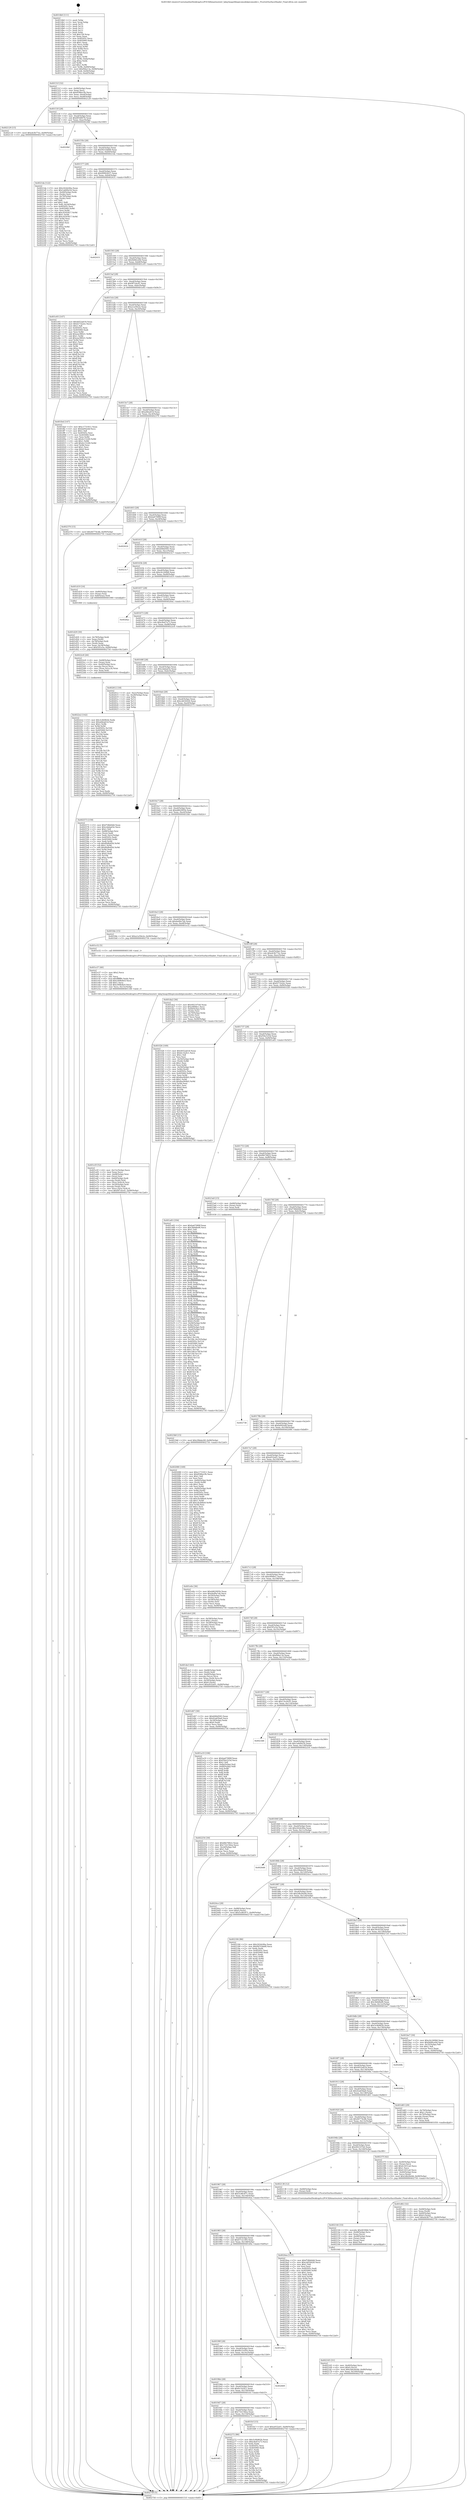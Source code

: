 digraph "0x4014b0" {
  label = "0x4014b0 (/mnt/c/Users/mathe/Desktop/tcc/POCII/binaries/extr_labq3map2libspicomodelpicomodel.c_PicoGetSurfaceShader_Final-ollvm.out::main(0))"
  labelloc = "t"
  node[shape=record]

  Entry [label="",width=0.3,height=0.3,shape=circle,fillcolor=black,style=filled]
  "0x40151f" [label="{
     0x40151f [32]\l
     | [instrs]\l
     &nbsp;&nbsp;0x40151f \<+6\>: mov -0x90(%rbp),%eax\l
     &nbsp;&nbsp;0x401525 \<+2\>: mov %eax,%ecx\l
     &nbsp;&nbsp;0x401527 \<+6\>: sub $0x8586a1fb,%ecx\l
     &nbsp;&nbsp;0x40152d \<+6\>: mov %eax,-0xa4(%rbp)\l
     &nbsp;&nbsp;0x401533 \<+6\>: mov %ecx,-0xa8(%rbp)\l
     &nbsp;&nbsp;0x401539 \<+6\>: je 0000000000402129 \<main+0xc79\>\l
  }"]
  "0x402129" [label="{
     0x402129 [15]\l
     | [instrs]\l
     &nbsp;&nbsp;0x402129 \<+10\>: movl $0xeb3b77ec,-0x90(%rbp)\l
     &nbsp;&nbsp;0x402133 \<+5\>: jmp 0000000000402750 \<main+0x12a0\>\l
  }"]
  "0x40153f" [label="{
     0x40153f [28]\l
     | [instrs]\l
     &nbsp;&nbsp;0x40153f \<+5\>: jmp 0000000000401544 \<main+0x94\>\l
     &nbsp;&nbsp;0x401544 \<+6\>: mov -0xa4(%rbp),%eax\l
     &nbsp;&nbsp;0x40154a \<+5\>: sub $0x8f548076,%eax\l
     &nbsp;&nbsp;0x40154f \<+6\>: mov %eax,-0xac(%rbp)\l
     &nbsp;&nbsp;0x401555 \<+6\>: je 00000000004024bf \<main+0x100f\>\l
  }"]
  Exit [label="",width=0.3,height=0.3,shape=circle,fillcolor=black,style=filled,peripheries=2]
  "0x4024bf" [label="{
     0x4024bf\l
  }", style=dashed]
  "0x40155b" [label="{
     0x40155b [28]\l
     | [instrs]\l
     &nbsp;&nbsp;0x40155b \<+5\>: jmp 0000000000401560 \<main+0xb0\>\l
     &nbsp;&nbsp;0x401560 \<+6\>: mov -0xa4(%rbp),%eax\l
     &nbsp;&nbsp;0x401566 \<+5\>: sub $0x9431bb68,%eax\l
     &nbsp;&nbsp;0x40156b \<+6\>: mov %eax,-0xb0(%rbp)\l
     &nbsp;&nbsp;0x401571 \<+6\>: je 00000000004021da \<main+0xd2a\>\l
  }"]
  "0x4023b8" [label="{
     0x4023b8 [15]\l
     | [instrs]\l
     &nbsp;&nbsp;0x4023b8 \<+10\>: movl $0x29bda20f,-0x90(%rbp)\l
     &nbsp;&nbsp;0x4023c2 \<+5\>: jmp 0000000000402750 \<main+0x12a0\>\l
  }"]
  "0x4021da" [label="{
     0x4021da [122]\l
     | [instrs]\l
     &nbsp;&nbsp;0x4021da \<+5\>: mov $0x242dc84a,%eax\l
     &nbsp;&nbsp;0x4021df \<+5\>: mov $0x1ab00e54,%ecx\l
     &nbsp;&nbsp;0x4021e4 \<+4\>: mov -0x40(%rbp),%rdx\l
     &nbsp;&nbsp;0x4021e8 \<+2\>: mov (%rdx),%esi\l
     &nbsp;&nbsp;0x4021ea \<+4\>: mov -0x70(%rbp),%rdx\l
     &nbsp;&nbsp;0x4021ee \<+2\>: cmp (%rdx),%esi\l
     &nbsp;&nbsp;0x4021f0 \<+4\>: setl %dil\l
     &nbsp;&nbsp;0x4021f4 \<+4\>: and $0x1,%dil\l
     &nbsp;&nbsp;0x4021f8 \<+4\>: mov %dil,-0x2d(%rbp)\l
     &nbsp;&nbsp;0x4021fc \<+7\>: mov 0x40505c,%esi\l
     &nbsp;&nbsp;0x402203 \<+8\>: mov 0x405060,%r8d\l
     &nbsp;&nbsp;0x40220b \<+3\>: mov %esi,%r9d\l
     &nbsp;&nbsp;0x40220e \<+7\>: sub $0xc4545817,%r9d\l
     &nbsp;&nbsp;0x402215 \<+4\>: sub $0x1,%r9d\l
     &nbsp;&nbsp;0x402219 \<+7\>: add $0xc4545817,%r9d\l
     &nbsp;&nbsp;0x402220 \<+4\>: imul %r9d,%esi\l
     &nbsp;&nbsp;0x402224 \<+3\>: and $0x1,%esi\l
     &nbsp;&nbsp;0x402227 \<+3\>: cmp $0x0,%esi\l
     &nbsp;&nbsp;0x40222a \<+4\>: sete %dil\l
     &nbsp;&nbsp;0x40222e \<+4\>: cmp $0xa,%r8d\l
     &nbsp;&nbsp;0x402232 \<+4\>: setl %r10b\l
     &nbsp;&nbsp;0x402236 \<+3\>: mov %dil,%r11b\l
     &nbsp;&nbsp;0x402239 \<+3\>: and %r10b,%r11b\l
     &nbsp;&nbsp;0x40223c \<+3\>: xor %r10b,%dil\l
     &nbsp;&nbsp;0x40223f \<+3\>: or %dil,%r11b\l
     &nbsp;&nbsp;0x402242 \<+4\>: test $0x1,%r11b\l
     &nbsp;&nbsp;0x402246 \<+3\>: cmovne %ecx,%eax\l
     &nbsp;&nbsp;0x402249 \<+6\>: mov %eax,-0x90(%rbp)\l
     &nbsp;&nbsp;0x40224f \<+5\>: jmp 0000000000402750 \<main+0x12a0\>\l
  }"]
  "0x401577" [label="{
     0x401577 [28]\l
     | [instrs]\l
     &nbsp;&nbsp;0x401577 \<+5\>: jmp 000000000040157c \<main+0xcc\>\l
     &nbsp;&nbsp;0x40157c \<+6\>: mov -0xa4(%rbp),%eax\l
     &nbsp;&nbsp;0x401582 \<+5\>: sub $0x99902b37,%eax\l
     &nbsp;&nbsp;0x401587 \<+6\>: mov %eax,-0xb4(%rbp)\l
     &nbsp;&nbsp;0x40158d \<+6\>: je 0000000000402431 \<main+0xf81\>\l
  }"]
  "0x4022e2" [label="{
     0x4022e2 [142]\l
     | [instrs]\l
     &nbsp;&nbsp;0x4022e2 \<+5\>: mov $0x3c4b962b,%edx\l
     &nbsp;&nbsp;0x4022e7 \<+5\>: mov $0xafdea61d,%esi\l
     &nbsp;&nbsp;0x4022ec \<+3\>: mov $0x1,%r8b\l
     &nbsp;&nbsp;0x4022ef \<+3\>: xor %r9d,%r9d\l
     &nbsp;&nbsp;0x4022f2 \<+8\>: mov 0x40505c,%r10d\l
     &nbsp;&nbsp;0x4022fa \<+8\>: mov 0x405060,%r11d\l
     &nbsp;&nbsp;0x402302 \<+4\>: sub $0x1,%r9d\l
     &nbsp;&nbsp;0x402306 \<+3\>: mov %r10d,%ebx\l
     &nbsp;&nbsp;0x402309 \<+3\>: add %r9d,%ebx\l
     &nbsp;&nbsp;0x40230c \<+4\>: imul %ebx,%r10d\l
     &nbsp;&nbsp;0x402310 \<+4\>: and $0x1,%r10d\l
     &nbsp;&nbsp;0x402314 \<+4\>: cmp $0x0,%r10d\l
     &nbsp;&nbsp;0x402318 \<+4\>: sete %r14b\l
     &nbsp;&nbsp;0x40231c \<+4\>: cmp $0xa,%r11d\l
     &nbsp;&nbsp;0x402320 \<+4\>: setl %r15b\l
     &nbsp;&nbsp;0x402324 \<+3\>: mov %r14b,%r12b\l
     &nbsp;&nbsp;0x402327 \<+4\>: xor $0xff,%r12b\l
     &nbsp;&nbsp;0x40232b \<+3\>: mov %r15b,%r13b\l
     &nbsp;&nbsp;0x40232e \<+4\>: xor $0xff,%r13b\l
     &nbsp;&nbsp;0x402332 \<+4\>: xor $0x0,%r8b\l
     &nbsp;&nbsp;0x402336 \<+3\>: mov %r12b,%al\l
     &nbsp;&nbsp;0x402339 \<+2\>: and $0x0,%al\l
     &nbsp;&nbsp;0x40233b \<+3\>: and %r8b,%r14b\l
     &nbsp;&nbsp;0x40233e \<+3\>: mov %r13b,%cl\l
     &nbsp;&nbsp;0x402341 \<+3\>: and $0x0,%cl\l
     &nbsp;&nbsp;0x402344 \<+3\>: and %r8b,%r15b\l
     &nbsp;&nbsp;0x402347 \<+3\>: or %r14b,%al\l
     &nbsp;&nbsp;0x40234a \<+3\>: or %r15b,%cl\l
     &nbsp;&nbsp;0x40234d \<+2\>: xor %cl,%al\l
     &nbsp;&nbsp;0x40234f \<+3\>: or %r13b,%r12b\l
     &nbsp;&nbsp;0x402352 \<+4\>: xor $0xff,%r12b\l
     &nbsp;&nbsp;0x402356 \<+4\>: or $0x0,%r8b\l
     &nbsp;&nbsp;0x40235a \<+3\>: and %r8b,%r12b\l
     &nbsp;&nbsp;0x40235d \<+3\>: or %r12b,%al\l
     &nbsp;&nbsp;0x402360 \<+2\>: test $0x1,%al\l
     &nbsp;&nbsp;0x402362 \<+3\>: cmovne %esi,%edx\l
     &nbsp;&nbsp;0x402365 \<+6\>: mov %edx,-0x90(%rbp)\l
     &nbsp;&nbsp;0x40236b \<+5\>: jmp 0000000000402750 \<main+0x12a0\>\l
  }"]
  "0x402431" [label="{
     0x402431\l
  }", style=dashed]
  "0x401593" [label="{
     0x401593 [28]\l
     | [instrs]\l
     &nbsp;&nbsp;0x401593 \<+5\>: jmp 0000000000401598 \<main+0xe8\>\l
     &nbsp;&nbsp;0x401598 \<+6\>: mov -0xa4(%rbp),%eax\l
     &nbsp;&nbsp;0x40159e \<+5\>: sub $0x9d46ce0d,%eax\l
     &nbsp;&nbsp;0x4015a3 \<+6\>: mov %eax,-0xb8(%rbp)\l
     &nbsp;&nbsp;0x4015a9 \<+6\>: je 0000000000401c05 \<main+0x755\>\l
  }"]
  "0x4019f3" [label="{
     0x4019f3\l
  }", style=dashed]
  "0x401c05" [label="{
     0x401c05\l
  }", style=dashed]
  "0x4015af" [label="{
     0x4015af [28]\l
     | [instrs]\l
     &nbsp;&nbsp;0x4015af \<+5\>: jmp 00000000004015b4 \<main+0x104\>\l
     &nbsp;&nbsp;0x4015b4 \<+6\>: mov -0xa4(%rbp),%eax\l
     &nbsp;&nbsp;0x4015ba \<+5\>: sub $0x9f7cbcd1,%eax\l
     &nbsp;&nbsp;0x4015bf \<+6\>: mov %eax,-0xbc(%rbp)\l
     &nbsp;&nbsp;0x4015c5 \<+6\>: je 0000000000401e93 \<main+0x9e3\>\l
  }"]
  "0x402272" [label="{
     0x402272 [86]\l
     | [instrs]\l
     &nbsp;&nbsp;0x402272 \<+5\>: mov $0x3c4b962b,%eax\l
     &nbsp;&nbsp;0x402277 \<+5\>: mov $0xc8a47a73,%ecx\l
     &nbsp;&nbsp;0x40227c \<+2\>: xor %edx,%edx\l
     &nbsp;&nbsp;0x40227e \<+7\>: mov 0x40505c,%esi\l
     &nbsp;&nbsp;0x402285 \<+7\>: mov 0x405060,%edi\l
     &nbsp;&nbsp;0x40228c \<+3\>: sub $0x1,%edx\l
     &nbsp;&nbsp;0x40228f \<+3\>: mov %esi,%r8d\l
     &nbsp;&nbsp;0x402292 \<+3\>: add %edx,%r8d\l
     &nbsp;&nbsp;0x402295 \<+4\>: imul %r8d,%esi\l
     &nbsp;&nbsp;0x402299 \<+3\>: and $0x1,%esi\l
     &nbsp;&nbsp;0x40229c \<+3\>: cmp $0x0,%esi\l
     &nbsp;&nbsp;0x40229f \<+4\>: sete %r9b\l
     &nbsp;&nbsp;0x4022a3 \<+3\>: cmp $0xa,%edi\l
     &nbsp;&nbsp;0x4022a6 \<+4\>: setl %r10b\l
     &nbsp;&nbsp;0x4022aa \<+3\>: mov %r9b,%r11b\l
     &nbsp;&nbsp;0x4022ad \<+3\>: and %r10b,%r11b\l
     &nbsp;&nbsp;0x4022b0 \<+3\>: xor %r10b,%r9b\l
     &nbsp;&nbsp;0x4022b3 \<+3\>: or %r9b,%r11b\l
     &nbsp;&nbsp;0x4022b6 \<+4\>: test $0x1,%r11b\l
     &nbsp;&nbsp;0x4022ba \<+3\>: cmovne %ecx,%eax\l
     &nbsp;&nbsp;0x4022bd \<+6\>: mov %eax,-0x90(%rbp)\l
     &nbsp;&nbsp;0x4022c3 \<+5\>: jmp 0000000000402750 \<main+0x12a0\>\l
  }"]
  "0x401e93" [label="{
     0x401e93 [147]\l
     | [instrs]\l
     &nbsp;&nbsp;0x401e93 \<+5\>: mov $0x4052a618,%eax\l
     &nbsp;&nbsp;0x401e98 \<+5\>: mov $0xf271b2ec,%ecx\l
     &nbsp;&nbsp;0x401e9d \<+2\>: mov $0x1,%dl\l
     &nbsp;&nbsp;0x401e9f \<+7\>: mov 0x40505c,%esi\l
     &nbsp;&nbsp;0x401ea6 \<+7\>: mov 0x405060,%edi\l
     &nbsp;&nbsp;0x401ead \<+3\>: mov %esi,%r8d\l
     &nbsp;&nbsp;0x401eb0 \<+7\>: add $0xeac98021,%r8d\l
     &nbsp;&nbsp;0x401eb7 \<+4\>: sub $0x1,%r8d\l
     &nbsp;&nbsp;0x401ebb \<+7\>: sub $0xeac98021,%r8d\l
     &nbsp;&nbsp;0x401ec2 \<+4\>: imul %r8d,%esi\l
     &nbsp;&nbsp;0x401ec6 \<+3\>: and $0x1,%esi\l
     &nbsp;&nbsp;0x401ec9 \<+3\>: cmp $0x0,%esi\l
     &nbsp;&nbsp;0x401ecc \<+4\>: sete %r9b\l
     &nbsp;&nbsp;0x401ed0 \<+3\>: cmp $0xa,%edi\l
     &nbsp;&nbsp;0x401ed3 \<+4\>: setl %r10b\l
     &nbsp;&nbsp;0x401ed7 \<+3\>: mov %r9b,%r11b\l
     &nbsp;&nbsp;0x401eda \<+4\>: xor $0xff,%r11b\l
     &nbsp;&nbsp;0x401ede \<+3\>: mov %r10b,%bl\l
     &nbsp;&nbsp;0x401ee1 \<+3\>: xor $0xff,%bl\l
     &nbsp;&nbsp;0x401ee4 \<+3\>: xor $0x1,%dl\l
     &nbsp;&nbsp;0x401ee7 \<+3\>: mov %r11b,%r14b\l
     &nbsp;&nbsp;0x401eea \<+4\>: and $0xff,%r14b\l
     &nbsp;&nbsp;0x401eee \<+3\>: and %dl,%r9b\l
     &nbsp;&nbsp;0x401ef1 \<+3\>: mov %bl,%r15b\l
     &nbsp;&nbsp;0x401ef4 \<+4\>: and $0xff,%r15b\l
     &nbsp;&nbsp;0x401ef8 \<+3\>: and %dl,%r10b\l
     &nbsp;&nbsp;0x401efb \<+3\>: or %r9b,%r14b\l
     &nbsp;&nbsp;0x401efe \<+3\>: or %r10b,%r15b\l
     &nbsp;&nbsp;0x401f01 \<+3\>: xor %r15b,%r14b\l
     &nbsp;&nbsp;0x401f04 \<+3\>: or %bl,%r11b\l
     &nbsp;&nbsp;0x401f07 \<+4\>: xor $0xff,%r11b\l
     &nbsp;&nbsp;0x401f0b \<+3\>: or $0x1,%dl\l
     &nbsp;&nbsp;0x401f0e \<+3\>: and %dl,%r11b\l
     &nbsp;&nbsp;0x401f11 \<+3\>: or %r11b,%r14b\l
     &nbsp;&nbsp;0x401f14 \<+4\>: test $0x1,%r14b\l
     &nbsp;&nbsp;0x401f18 \<+3\>: cmovne %ecx,%eax\l
     &nbsp;&nbsp;0x401f1b \<+6\>: mov %eax,-0x90(%rbp)\l
     &nbsp;&nbsp;0x401f21 \<+5\>: jmp 0000000000402750 \<main+0x12a0\>\l
  }"]
  "0x4015cb" [label="{
     0x4015cb [28]\l
     | [instrs]\l
     &nbsp;&nbsp;0x4015cb \<+5\>: jmp 00000000004015d0 \<main+0x120\>\l
     &nbsp;&nbsp;0x4015d0 \<+6\>: mov -0xa4(%rbp),%eax\l
     &nbsp;&nbsp;0x4015d6 \<+5\>: sub $0xa1a59e2e,%eax\l
     &nbsp;&nbsp;0x4015db \<+6\>: mov %eax,-0xc0(%rbp)\l
     &nbsp;&nbsp;0x4015e1 \<+6\>: je 0000000000401fed \<main+0xb3d\>\l
  }"]
  "0x402165" [label="{
     0x402165 [31]\l
     | [instrs]\l
     &nbsp;&nbsp;0x402165 \<+4\>: mov -0x40(%rbp),%rcx\l
     &nbsp;&nbsp;0x402169 \<+6\>: movl $0x0,(%rcx)\l
     &nbsp;&nbsp;0x40216f \<+10\>: movl $0x2db26e9d,-0x90(%rbp)\l
     &nbsp;&nbsp;0x402179 \<+6\>: mov %eax,-0x160(%rbp)\l
     &nbsp;&nbsp;0x40217f \<+5\>: jmp 0000000000402750 \<main+0x12a0\>\l
  }"]
  "0x401fed" [label="{
     0x401fed [147]\l
     | [instrs]\l
     &nbsp;&nbsp;0x401fed \<+5\>: mov $0xc1731811,%eax\l
     &nbsp;&nbsp;0x401ff2 \<+5\>: mov $0xfa092ebf,%ecx\l
     &nbsp;&nbsp;0x401ff7 \<+2\>: mov $0x1,%dl\l
     &nbsp;&nbsp;0x401ff9 \<+7\>: mov 0x40505c,%esi\l
     &nbsp;&nbsp;0x402000 \<+7\>: mov 0x405060,%edi\l
     &nbsp;&nbsp;0x402007 \<+3\>: mov %esi,%r8d\l
     &nbsp;&nbsp;0x40200a \<+7\>: sub $0x4c15249,%r8d\l
     &nbsp;&nbsp;0x402011 \<+4\>: sub $0x1,%r8d\l
     &nbsp;&nbsp;0x402015 \<+7\>: add $0x4c15249,%r8d\l
     &nbsp;&nbsp;0x40201c \<+4\>: imul %r8d,%esi\l
     &nbsp;&nbsp;0x402020 \<+3\>: and $0x1,%esi\l
     &nbsp;&nbsp;0x402023 \<+3\>: cmp $0x0,%esi\l
     &nbsp;&nbsp;0x402026 \<+4\>: sete %r9b\l
     &nbsp;&nbsp;0x40202a \<+3\>: cmp $0xa,%edi\l
     &nbsp;&nbsp;0x40202d \<+4\>: setl %r10b\l
     &nbsp;&nbsp;0x402031 \<+3\>: mov %r9b,%r11b\l
     &nbsp;&nbsp;0x402034 \<+4\>: xor $0xff,%r11b\l
     &nbsp;&nbsp;0x402038 \<+3\>: mov %r10b,%bl\l
     &nbsp;&nbsp;0x40203b \<+3\>: xor $0xff,%bl\l
     &nbsp;&nbsp;0x40203e \<+3\>: xor $0x1,%dl\l
     &nbsp;&nbsp;0x402041 \<+3\>: mov %r11b,%r14b\l
     &nbsp;&nbsp;0x402044 \<+4\>: and $0xff,%r14b\l
     &nbsp;&nbsp;0x402048 \<+3\>: and %dl,%r9b\l
     &nbsp;&nbsp;0x40204b \<+3\>: mov %bl,%r15b\l
     &nbsp;&nbsp;0x40204e \<+4\>: and $0xff,%r15b\l
     &nbsp;&nbsp;0x402052 \<+3\>: and %dl,%r10b\l
     &nbsp;&nbsp;0x402055 \<+3\>: or %r9b,%r14b\l
     &nbsp;&nbsp;0x402058 \<+3\>: or %r10b,%r15b\l
     &nbsp;&nbsp;0x40205b \<+3\>: xor %r15b,%r14b\l
     &nbsp;&nbsp;0x40205e \<+3\>: or %bl,%r11b\l
     &nbsp;&nbsp;0x402061 \<+4\>: xor $0xff,%r11b\l
     &nbsp;&nbsp;0x402065 \<+3\>: or $0x1,%dl\l
     &nbsp;&nbsp;0x402068 \<+3\>: and %dl,%r11b\l
     &nbsp;&nbsp;0x40206b \<+3\>: or %r11b,%r14b\l
     &nbsp;&nbsp;0x40206e \<+4\>: test $0x1,%r14b\l
     &nbsp;&nbsp;0x402072 \<+3\>: cmovne %ecx,%eax\l
     &nbsp;&nbsp;0x402075 \<+6\>: mov %eax,-0x90(%rbp)\l
     &nbsp;&nbsp;0x40207b \<+5\>: jmp 0000000000402750 \<main+0x12a0\>\l
  }"]
  "0x4015e7" [label="{
     0x4015e7 [28]\l
     | [instrs]\l
     &nbsp;&nbsp;0x4015e7 \<+5\>: jmp 00000000004015ec \<main+0x13c\>\l
     &nbsp;&nbsp;0x4015ec \<+6\>: mov -0xa4(%rbp),%eax\l
     &nbsp;&nbsp;0x4015f2 \<+5\>: sub $0xafdea61d,%eax\l
     &nbsp;&nbsp;0x4015f7 \<+6\>: mov %eax,-0xc4(%rbp)\l
     &nbsp;&nbsp;0x4015fd \<+6\>: je 0000000000402370 \<main+0xec0\>\l
  }"]
  "0x402144" [label="{
     0x402144 [33]\l
     | [instrs]\l
     &nbsp;&nbsp;0x402144 \<+10\>: movabs $0x4030b6,%rdi\l
     &nbsp;&nbsp;0x40214e \<+4\>: mov -0x48(%rbp),%rcx\l
     &nbsp;&nbsp;0x402152 \<+3\>: mov %rax,(%rcx)\l
     &nbsp;&nbsp;0x402155 \<+4\>: mov -0x48(%rbp),%rax\l
     &nbsp;&nbsp;0x402159 \<+3\>: mov (%rax),%rax\l
     &nbsp;&nbsp;0x40215c \<+2\>: mov (%rax),%esi\l
     &nbsp;&nbsp;0x40215e \<+2\>: mov $0x0,%al\l
     &nbsp;&nbsp;0x402160 \<+5\>: call 0000000000401040 \<printf@plt\>\l
     | [calls]\l
     &nbsp;&nbsp;0x401040 \{1\} (unknown)\l
  }"]
  "0x402370" [label="{
     0x402370 [15]\l
     | [instrs]\l
     &nbsp;&nbsp;0x402370 \<+10\>: movl $0x46774cdb,-0x90(%rbp)\l
     &nbsp;&nbsp;0x40237a \<+5\>: jmp 0000000000402750 \<main+0x12a0\>\l
  }"]
  "0x401603" [label="{
     0x401603 [28]\l
     | [instrs]\l
     &nbsp;&nbsp;0x401603 \<+5\>: jmp 0000000000401608 \<main+0x158\>\l
     &nbsp;&nbsp;0x401608 \<+6\>: mov -0xa4(%rbp),%eax\l
     &nbsp;&nbsp;0x40160e \<+5\>: sub $0xba67089f,%eax\l
     &nbsp;&nbsp;0x401613 \<+6\>: mov %eax,-0xc8(%rbp)\l
     &nbsp;&nbsp;0x401619 \<+6\>: je 0000000000402624 \<main+0x1174\>\l
  }"]
  "0x4019d7" [label="{
     0x4019d7 [28]\l
     | [instrs]\l
     &nbsp;&nbsp;0x4019d7 \<+5\>: jmp 00000000004019dc \<main+0x52c\>\l
     &nbsp;&nbsp;0x4019dc \<+6\>: mov -0xa4(%rbp),%eax\l
     &nbsp;&nbsp;0x4019e2 \<+5\>: sub $0x71b156ea,%eax\l
     &nbsp;&nbsp;0x4019e7 \<+6\>: mov %eax,-0x154(%rbp)\l
     &nbsp;&nbsp;0x4019ed \<+6\>: je 0000000000402272 \<main+0xdc2\>\l
  }"]
  "0x402624" [label="{
     0x402624\l
  }", style=dashed]
  "0x40161f" [label="{
     0x40161f [28]\l
     | [instrs]\l
     &nbsp;&nbsp;0x40161f \<+5\>: jmp 0000000000401624 \<main+0x174\>\l
     &nbsp;&nbsp;0x401624 \<+6\>: mov -0xa4(%rbp),%eax\l
     &nbsp;&nbsp;0x40162a \<+5\>: sub $0xbf46d583,%eax\l
     &nbsp;&nbsp;0x40162f \<+6\>: mov %eax,-0xcc(%rbp)\l
     &nbsp;&nbsp;0x401635 \<+6\>: je 00000000004023c7 \<main+0xf17\>\l
  }"]
  "0x401fcf" [label="{
     0x401fcf [15]\l
     | [instrs]\l
     &nbsp;&nbsp;0x401fcf \<+10\>: movl $0xa932a01,-0x90(%rbp)\l
     &nbsp;&nbsp;0x401fd9 \<+5\>: jmp 0000000000402750 \<main+0x12a0\>\l
  }"]
  "0x4023c7" [label="{
     0x4023c7\l
  }", style=dashed]
  "0x40163b" [label="{
     0x40163b [28]\l
     | [instrs]\l
     &nbsp;&nbsp;0x40163b \<+5\>: jmp 0000000000401640 \<main+0x190\>\l
     &nbsp;&nbsp;0x401640 \<+6\>: mov -0xa4(%rbp),%eax\l
     &nbsp;&nbsp;0x401646 \<+5\>: sub $0xc0c240b8,%eax\l
     &nbsp;&nbsp;0x40164b \<+6\>: mov %eax,-0xd0(%rbp)\l
     &nbsp;&nbsp;0x401651 \<+6\>: je 0000000000401d19 \<main+0x869\>\l
  }"]
  "0x4019bb" [label="{
     0x4019bb [28]\l
     | [instrs]\l
     &nbsp;&nbsp;0x4019bb \<+5\>: jmp 00000000004019c0 \<main+0x510\>\l
     &nbsp;&nbsp;0x4019c0 \<+6\>: mov -0xa4(%rbp),%eax\l
     &nbsp;&nbsp;0x4019c6 \<+5\>: sub $0x6c1b2fc1,%eax\l
     &nbsp;&nbsp;0x4019cb \<+6\>: mov %eax,-0x150(%rbp)\l
     &nbsp;&nbsp;0x4019d1 \<+6\>: je 0000000000401fcf \<main+0xb1f\>\l
  }"]
  "0x401d19" [label="{
     0x401d19 [16]\l
     | [instrs]\l
     &nbsp;&nbsp;0x401d19 \<+4\>: mov -0x80(%rbp),%rax\l
     &nbsp;&nbsp;0x401d1d \<+3\>: mov (%rax),%rax\l
     &nbsp;&nbsp;0x401d20 \<+4\>: mov 0x8(%rax),%rdi\l
     &nbsp;&nbsp;0x401d24 \<+5\>: call 0000000000401060 \<atoi@plt\>\l
     | [calls]\l
     &nbsp;&nbsp;0x401060 \{1\} (unknown)\l
  }"]
  "0x401657" [label="{
     0x401657 [28]\l
     | [instrs]\l
     &nbsp;&nbsp;0x401657 \<+5\>: jmp 000000000040165c \<main+0x1ac\>\l
     &nbsp;&nbsp;0x40165c \<+6\>: mov -0xa4(%rbp),%eax\l
     &nbsp;&nbsp;0x401662 \<+5\>: sub $0xc1731811,%eax\l
     &nbsp;&nbsp;0x401667 \<+6\>: mov %eax,-0xd4(%rbp)\l
     &nbsp;&nbsp;0x40166d \<+6\>: je 00000000004026ac \<main+0x11fc\>\l
  }"]
  "0x402669" [label="{
     0x402669\l
  }", style=dashed]
  "0x4026ac" [label="{
     0x4026ac\l
  }", style=dashed]
  "0x401673" [label="{
     0x401673 [28]\l
     | [instrs]\l
     &nbsp;&nbsp;0x401673 \<+5\>: jmp 0000000000401678 \<main+0x1c8\>\l
     &nbsp;&nbsp;0x401678 \<+6\>: mov -0xa4(%rbp),%eax\l
     &nbsp;&nbsp;0x40167e \<+5\>: sub $0xc8a47a73,%eax\l
     &nbsp;&nbsp;0x401683 \<+6\>: mov %eax,-0xd8(%rbp)\l
     &nbsp;&nbsp;0x401689 \<+6\>: je 00000000004022c8 \<main+0xe18\>\l
  }"]
  "0x40199f" [label="{
     0x40199f [28]\l
     | [instrs]\l
     &nbsp;&nbsp;0x40199f \<+5\>: jmp 00000000004019a4 \<main+0x4f4\>\l
     &nbsp;&nbsp;0x4019a4 \<+6\>: mov -0xa4(%rbp),%eax\l
     &nbsp;&nbsp;0x4019aa \<+5\>: sub $0x6b15c95e,%eax\l
     &nbsp;&nbsp;0x4019af \<+6\>: mov %eax,-0x14c(%rbp)\l
     &nbsp;&nbsp;0x4019b5 \<+6\>: je 0000000000402669 \<main+0x11b9\>\l
  }"]
  "0x4022c8" [label="{
     0x4022c8 [26]\l
     | [instrs]\l
     &nbsp;&nbsp;0x4022c8 \<+4\>: mov -0x68(%rbp),%rax\l
     &nbsp;&nbsp;0x4022cc \<+3\>: mov (%rax),%rax\l
     &nbsp;&nbsp;0x4022cf \<+4\>: mov -0x40(%rbp),%rcx\l
     &nbsp;&nbsp;0x4022d3 \<+3\>: movslq (%rcx),%rcx\l
     &nbsp;&nbsp;0x4022d6 \<+4\>: mov (%rax,%rcx,8),%rax\l
     &nbsp;&nbsp;0x4022da \<+3\>: mov %rax,%rdi\l
     &nbsp;&nbsp;0x4022dd \<+5\>: call 0000000000401030 \<free@plt\>\l
     | [calls]\l
     &nbsp;&nbsp;0x401030 \{1\} (unknown)\l
  }"]
  "0x40168f" [label="{
     0x40168f [28]\l
     | [instrs]\l
     &nbsp;&nbsp;0x40168f \<+5\>: jmp 0000000000401694 \<main+0x1e4\>\l
     &nbsp;&nbsp;0x401694 \<+6\>: mov -0xa4(%rbp),%eax\l
     &nbsp;&nbsp;0x40169a \<+5\>: sub $0xcdabad3e,%eax\l
     &nbsp;&nbsp;0x40169f \<+6\>: mov %eax,-0xdc(%rbp)\l
     &nbsp;&nbsp;0x4016a5 \<+6\>: je 0000000000402612 \<main+0x1162\>\l
  }"]
  "0x401d0a" [label="{
     0x401d0a\l
  }", style=dashed]
  "0x402612" [label="{
     0x402612 [18]\l
     | [instrs]\l
     &nbsp;&nbsp;0x402612 \<+3\>: mov -0x2c(%rbp),%eax\l
     &nbsp;&nbsp;0x402615 \<+4\>: lea -0x28(%rbp),%rsp\l
     &nbsp;&nbsp;0x402619 \<+1\>: pop %rbx\l
     &nbsp;&nbsp;0x40261a \<+2\>: pop %r12\l
     &nbsp;&nbsp;0x40261c \<+2\>: pop %r13\l
     &nbsp;&nbsp;0x40261e \<+2\>: pop %r14\l
     &nbsp;&nbsp;0x402620 \<+2\>: pop %r15\l
     &nbsp;&nbsp;0x402622 \<+1\>: pop %rbp\l
     &nbsp;&nbsp;0x402623 \<+1\>: ret\l
  }"]
  "0x4016ab" [label="{
     0x4016ab [28]\l
     | [instrs]\l
     &nbsp;&nbsp;0x4016ab \<+5\>: jmp 00000000004016b0 \<main+0x200\>\l
     &nbsp;&nbsp;0x4016b0 \<+6\>: mov -0xa4(%rbp),%eax\l
     &nbsp;&nbsp;0x4016b6 \<+5\>: sub $0xcdd34426,%eax\l
     &nbsp;&nbsp;0x4016bb \<+6\>: mov %eax,-0xe0(%rbp)\l
     &nbsp;&nbsp;0x4016c1 \<+6\>: je 0000000000402573 \<main+0x10c3\>\l
  }"]
  "0x401983" [label="{
     0x401983 [28]\l
     | [instrs]\l
     &nbsp;&nbsp;0x401983 \<+5\>: jmp 0000000000401988 \<main+0x4d8\>\l
     &nbsp;&nbsp;0x401988 \<+6\>: mov -0xa4(%rbp),%eax\l
     &nbsp;&nbsp;0x40198e \<+5\>: sub $0x6712c305,%eax\l
     &nbsp;&nbsp;0x401993 \<+6\>: mov %eax,-0x148(%rbp)\l
     &nbsp;&nbsp;0x401999 \<+6\>: je 0000000000401d0a \<main+0x85a\>\l
  }"]
  "0x402573" [label="{
     0x402573 [159]\l
     | [instrs]\l
     &nbsp;&nbsp;0x402573 \<+5\>: mov $0xf7dbb0dd,%eax\l
     &nbsp;&nbsp;0x402578 \<+5\>: mov $0xcdabad3e,%ecx\l
     &nbsp;&nbsp;0x40257d \<+2\>: mov $0x1,%dl\l
     &nbsp;&nbsp;0x40257f \<+7\>: mov -0x88(%rbp),%rsi\l
     &nbsp;&nbsp;0x402586 \<+2\>: mov (%rsi),%edi\l
     &nbsp;&nbsp;0x402588 \<+3\>: mov %edi,-0x2c(%rbp)\l
     &nbsp;&nbsp;0x40258b \<+7\>: mov 0x40505c,%edi\l
     &nbsp;&nbsp;0x402592 \<+8\>: mov 0x405060,%r8d\l
     &nbsp;&nbsp;0x40259a \<+3\>: mov %edi,%r9d\l
     &nbsp;&nbsp;0x40259d \<+7\>: sub $0x80dfe856,%r9d\l
     &nbsp;&nbsp;0x4025a4 \<+4\>: sub $0x1,%r9d\l
     &nbsp;&nbsp;0x4025a8 \<+7\>: add $0x80dfe856,%r9d\l
     &nbsp;&nbsp;0x4025af \<+4\>: imul %r9d,%edi\l
     &nbsp;&nbsp;0x4025b3 \<+3\>: and $0x1,%edi\l
     &nbsp;&nbsp;0x4025b6 \<+3\>: cmp $0x0,%edi\l
     &nbsp;&nbsp;0x4025b9 \<+4\>: sete %r10b\l
     &nbsp;&nbsp;0x4025bd \<+4\>: cmp $0xa,%r8d\l
     &nbsp;&nbsp;0x4025c1 \<+4\>: setl %r11b\l
     &nbsp;&nbsp;0x4025c5 \<+3\>: mov %r10b,%bl\l
     &nbsp;&nbsp;0x4025c8 \<+3\>: xor $0xff,%bl\l
     &nbsp;&nbsp;0x4025cb \<+3\>: mov %r11b,%r14b\l
     &nbsp;&nbsp;0x4025ce \<+4\>: xor $0xff,%r14b\l
     &nbsp;&nbsp;0x4025d2 \<+3\>: xor $0x1,%dl\l
     &nbsp;&nbsp;0x4025d5 \<+3\>: mov %bl,%r15b\l
     &nbsp;&nbsp;0x4025d8 \<+4\>: and $0xff,%r15b\l
     &nbsp;&nbsp;0x4025dc \<+3\>: and %dl,%r10b\l
     &nbsp;&nbsp;0x4025df \<+3\>: mov %r14b,%r12b\l
     &nbsp;&nbsp;0x4025e2 \<+4\>: and $0xff,%r12b\l
     &nbsp;&nbsp;0x4025e6 \<+3\>: and %dl,%r11b\l
     &nbsp;&nbsp;0x4025e9 \<+3\>: or %r10b,%r15b\l
     &nbsp;&nbsp;0x4025ec \<+3\>: or %r11b,%r12b\l
     &nbsp;&nbsp;0x4025ef \<+3\>: xor %r12b,%r15b\l
     &nbsp;&nbsp;0x4025f2 \<+3\>: or %r14b,%bl\l
     &nbsp;&nbsp;0x4025f5 \<+3\>: xor $0xff,%bl\l
     &nbsp;&nbsp;0x4025f8 \<+3\>: or $0x1,%dl\l
     &nbsp;&nbsp;0x4025fb \<+2\>: and %dl,%bl\l
     &nbsp;&nbsp;0x4025fd \<+3\>: or %bl,%r15b\l
     &nbsp;&nbsp;0x402600 \<+4\>: test $0x1,%r15b\l
     &nbsp;&nbsp;0x402604 \<+3\>: cmovne %ecx,%eax\l
     &nbsp;&nbsp;0x402607 \<+6\>: mov %eax,-0x90(%rbp)\l
     &nbsp;&nbsp;0x40260d \<+5\>: jmp 0000000000402750 \<main+0x12a0\>\l
  }"]
  "0x4016c7" [label="{
     0x4016c7 [28]\l
     | [instrs]\l
     &nbsp;&nbsp;0x4016c7 \<+5\>: jmp 00000000004016cc \<main+0x21c\>\l
     &nbsp;&nbsp;0x4016cc \<+6\>: mov -0xa4(%rbp),%eax\l
     &nbsp;&nbsp;0x4016d2 \<+5\>: sub $0xdd62995b,%eax\l
     &nbsp;&nbsp;0x4016d7 \<+6\>: mov %eax,-0xe4(%rbp)\l
     &nbsp;&nbsp;0x4016dd \<+6\>: je 0000000000401fde \<main+0xb2e\>\l
  }"]
  "0x4024ea" [label="{
     0x4024ea [137]\l
     | [instrs]\l
     &nbsp;&nbsp;0x4024ea \<+5\>: mov $0xf7dbb0dd,%eax\l
     &nbsp;&nbsp;0x4024ef \<+5\>: mov $0xcdd34426,%ecx\l
     &nbsp;&nbsp;0x4024f4 \<+2\>: mov $0x1,%dl\l
     &nbsp;&nbsp;0x4024f6 \<+2\>: xor %esi,%esi\l
     &nbsp;&nbsp;0x4024f8 \<+7\>: mov 0x40505c,%edi\l
     &nbsp;&nbsp;0x4024ff \<+8\>: mov 0x405060,%r8d\l
     &nbsp;&nbsp;0x402507 \<+3\>: sub $0x1,%esi\l
     &nbsp;&nbsp;0x40250a \<+3\>: mov %edi,%r9d\l
     &nbsp;&nbsp;0x40250d \<+3\>: add %esi,%r9d\l
     &nbsp;&nbsp;0x402510 \<+4\>: imul %r9d,%edi\l
     &nbsp;&nbsp;0x402514 \<+3\>: and $0x1,%edi\l
     &nbsp;&nbsp;0x402517 \<+3\>: cmp $0x0,%edi\l
     &nbsp;&nbsp;0x40251a \<+4\>: sete %r10b\l
     &nbsp;&nbsp;0x40251e \<+4\>: cmp $0xa,%r8d\l
     &nbsp;&nbsp;0x402522 \<+4\>: setl %r11b\l
     &nbsp;&nbsp;0x402526 \<+3\>: mov %r10b,%bl\l
     &nbsp;&nbsp;0x402529 \<+3\>: xor $0xff,%bl\l
     &nbsp;&nbsp;0x40252c \<+3\>: mov %r11b,%r14b\l
     &nbsp;&nbsp;0x40252f \<+4\>: xor $0xff,%r14b\l
     &nbsp;&nbsp;0x402533 \<+3\>: xor $0x1,%dl\l
     &nbsp;&nbsp;0x402536 \<+3\>: mov %bl,%r15b\l
     &nbsp;&nbsp;0x402539 \<+4\>: and $0xff,%r15b\l
     &nbsp;&nbsp;0x40253d \<+3\>: and %dl,%r10b\l
     &nbsp;&nbsp;0x402540 \<+3\>: mov %r14b,%r12b\l
     &nbsp;&nbsp;0x402543 \<+4\>: and $0xff,%r12b\l
     &nbsp;&nbsp;0x402547 \<+3\>: and %dl,%r11b\l
     &nbsp;&nbsp;0x40254a \<+3\>: or %r10b,%r15b\l
     &nbsp;&nbsp;0x40254d \<+3\>: or %r11b,%r12b\l
     &nbsp;&nbsp;0x402550 \<+3\>: xor %r12b,%r15b\l
     &nbsp;&nbsp;0x402553 \<+3\>: or %r14b,%bl\l
     &nbsp;&nbsp;0x402556 \<+3\>: xor $0xff,%bl\l
     &nbsp;&nbsp;0x402559 \<+3\>: or $0x1,%dl\l
     &nbsp;&nbsp;0x40255c \<+2\>: and %dl,%bl\l
     &nbsp;&nbsp;0x40255e \<+3\>: or %bl,%r15b\l
     &nbsp;&nbsp;0x402561 \<+4\>: test $0x1,%r15b\l
     &nbsp;&nbsp;0x402565 \<+3\>: cmovne %ecx,%eax\l
     &nbsp;&nbsp;0x402568 \<+6\>: mov %eax,-0x90(%rbp)\l
     &nbsp;&nbsp;0x40256e \<+5\>: jmp 0000000000402750 \<main+0x12a0\>\l
  }"]
  "0x401fde" [label="{
     0x401fde [15]\l
     | [instrs]\l
     &nbsp;&nbsp;0x401fde \<+10\>: movl $0xa1a59e2e,-0x90(%rbp)\l
     &nbsp;&nbsp;0x401fe8 \<+5\>: jmp 0000000000402750 \<main+0x12a0\>\l
  }"]
  "0x4016e3" [label="{
     0x4016e3 [28]\l
     | [instrs]\l
     &nbsp;&nbsp;0x4016e3 \<+5\>: jmp 00000000004016e8 \<main+0x238\>\l
     &nbsp;&nbsp;0x4016e8 \<+6\>: mov -0xa4(%rbp),%eax\l
     &nbsp;&nbsp;0x4016ee \<+5\>: sub $0xded9a7ab,%eax\l
     &nbsp;&nbsp;0x4016f3 \<+6\>: mov %eax,-0xe8(%rbp)\l
     &nbsp;&nbsp;0x4016f9 \<+6\>: je 0000000000401e32 \<main+0x982\>\l
  }"]
  "0x401967" [label="{
     0x401967 [28]\l
     | [instrs]\l
     &nbsp;&nbsp;0x401967 \<+5\>: jmp 000000000040196c \<main+0x4bc\>\l
     &nbsp;&nbsp;0x40196c \<+6\>: mov -0xa4(%rbp),%eax\l
     &nbsp;&nbsp;0x401972 \<+5\>: sub $0x5cd6c871,%eax\l
     &nbsp;&nbsp;0x401977 \<+6\>: mov %eax,-0x144(%rbp)\l
     &nbsp;&nbsp;0x40197d \<+6\>: je 00000000004024ea \<main+0x103a\>\l
  }"]
  "0x401e32" [label="{
     0x401e32 [5]\l
     | [instrs]\l
     &nbsp;&nbsp;0x401e32 \<+5\>: call 0000000000401160 \<next_i\>\l
     | [calls]\l
     &nbsp;&nbsp;0x401160 \{1\} (/mnt/c/Users/mathe/Desktop/tcc/POCII/binaries/extr_labq3map2libspicomodelpicomodel.c_PicoGetSurfaceShader_Final-ollvm.out::next_i)\l
  }"]
  "0x4016ff" [label="{
     0x4016ff [28]\l
     | [instrs]\l
     &nbsp;&nbsp;0x4016ff \<+5\>: jmp 0000000000401704 \<main+0x254\>\l
     &nbsp;&nbsp;0x401704 \<+6\>: mov -0xa4(%rbp),%eax\l
     &nbsp;&nbsp;0x40170a \<+5\>: sub $0xeb3b77ec,%eax\l
     &nbsp;&nbsp;0x40170f \<+6\>: mov %eax,-0xec(%rbp)\l
     &nbsp;&nbsp;0x401715 \<+6\>: je 0000000000401da2 \<main+0x8f2\>\l
  }"]
  "0x402138" [label="{
     0x402138 [12]\l
     | [instrs]\l
     &nbsp;&nbsp;0x402138 \<+4\>: mov -0x68(%rbp),%rax\l
     &nbsp;&nbsp;0x40213c \<+3\>: mov (%rax),%rdi\l
     &nbsp;&nbsp;0x40213f \<+5\>: call 00000000004013e0 \<PicoGetSurfaceShader\>\l
     | [calls]\l
     &nbsp;&nbsp;0x4013e0 \{1\} (/mnt/c/Users/mathe/Desktop/tcc/POCII/binaries/extr_labq3map2libspicomodelpicomodel.c_PicoGetSurfaceShader_Final-ollvm.out::PicoGetSurfaceShader)\l
  }"]
  "0x401da2" [label="{
     0x401da2 [36]\l
     | [instrs]\l
     &nbsp;&nbsp;0x401da2 \<+5\>: mov $0x492107e6,%eax\l
     &nbsp;&nbsp;0x401da7 \<+5\>: mov $0xe9f48e1,%ecx\l
     &nbsp;&nbsp;0x401dac \<+4\>: mov -0x60(%rbp),%rdx\l
     &nbsp;&nbsp;0x401db0 \<+2\>: mov (%rdx),%esi\l
     &nbsp;&nbsp;0x401db2 \<+4\>: mov -0x70(%rbp),%rdx\l
     &nbsp;&nbsp;0x401db6 \<+2\>: cmp (%rdx),%esi\l
     &nbsp;&nbsp;0x401db8 \<+3\>: cmovl %ecx,%eax\l
     &nbsp;&nbsp;0x401dbb \<+6\>: mov %eax,-0x90(%rbp)\l
     &nbsp;&nbsp;0x401dc1 \<+5\>: jmp 0000000000402750 \<main+0x12a0\>\l
  }"]
  "0x40171b" [label="{
     0x40171b [28]\l
     | [instrs]\l
     &nbsp;&nbsp;0x40171b \<+5\>: jmp 0000000000401720 \<main+0x270\>\l
     &nbsp;&nbsp;0x401720 \<+6\>: mov -0xa4(%rbp),%eax\l
     &nbsp;&nbsp;0x401726 \<+5\>: sub $0xf271b2ec,%eax\l
     &nbsp;&nbsp;0x40172b \<+6\>: mov %eax,-0xf0(%rbp)\l
     &nbsp;&nbsp;0x401731 \<+6\>: je 0000000000401f26 \<main+0xa76\>\l
  }"]
  "0x40194b" [label="{
     0x40194b [28]\l
     | [instrs]\l
     &nbsp;&nbsp;0x40194b \<+5\>: jmp 0000000000401950 \<main+0x4a0\>\l
     &nbsp;&nbsp;0x401950 \<+6\>: mov -0xa4(%rbp),%eax\l
     &nbsp;&nbsp;0x401956 \<+5\>: sub $0x492107e6,%eax\l
     &nbsp;&nbsp;0x40195b \<+6\>: mov %eax,-0x140(%rbp)\l
     &nbsp;&nbsp;0x401961 \<+6\>: je 0000000000402138 \<main+0xc88\>\l
  }"]
  "0x401f26" [label="{
     0x401f26 [169]\l
     | [instrs]\l
     &nbsp;&nbsp;0x401f26 \<+5\>: mov $0x4052a618,%eax\l
     &nbsp;&nbsp;0x401f2b \<+5\>: mov $0x6c1b2fc1,%ecx\l
     &nbsp;&nbsp;0x401f30 \<+2\>: mov $0x1,%dl\l
     &nbsp;&nbsp;0x401f32 \<+2\>: xor %esi,%esi\l
     &nbsp;&nbsp;0x401f34 \<+4\>: mov -0x50(%rbp),%rdi\l
     &nbsp;&nbsp;0x401f38 \<+3\>: mov (%rdi),%r8d\l
     &nbsp;&nbsp;0x401f3b \<+3\>: sub $0x1,%esi\l
     &nbsp;&nbsp;0x401f3e \<+3\>: sub %esi,%r8d\l
     &nbsp;&nbsp;0x401f41 \<+4\>: mov -0x50(%rbp),%rdi\l
     &nbsp;&nbsp;0x401f45 \<+3\>: mov %r8d,(%rdi)\l
     &nbsp;&nbsp;0x401f48 \<+7\>: mov 0x40505c,%esi\l
     &nbsp;&nbsp;0x401f4f \<+8\>: mov 0x405060,%r8d\l
     &nbsp;&nbsp;0x401f57 \<+3\>: mov %esi,%r9d\l
     &nbsp;&nbsp;0x401f5a \<+7\>: add $0x8ee904b5,%r9d\l
     &nbsp;&nbsp;0x401f61 \<+4\>: sub $0x1,%r9d\l
     &nbsp;&nbsp;0x401f65 \<+7\>: sub $0x8ee904b5,%r9d\l
     &nbsp;&nbsp;0x401f6c \<+4\>: imul %r9d,%esi\l
     &nbsp;&nbsp;0x401f70 \<+3\>: and $0x1,%esi\l
     &nbsp;&nbsp;0x401f73 \<+3\>: cmp $0x0,%esi\l
     &nbsp;&nbsp;0x401f76 \<+4\>: sete %r10b\l
     &nbsp;&nbsp;0x401f7a \<+4\>: cmp $0xa,%r8d\l
     &nbsp;&nbsp;0x401f7e \<+4\>: setl %r11b\l
     &nbsp;&nbsp;0x401f82 \<+3\>: mov %r10b,%bl\l
     &nbsp;&nbsp;0x401f85 \<+3\>: xor $0xff,%bl\l
     &nbsp;&nbsp;0x401f88 \<+3\>: mov %r11b,%r14b\l
     &nbsp;&nbsp;0x401f8b \<+4\>: xor $0xff,%r14b\l
     &nbsp;&nbsp;0x401f8f \<+3\>: xor $0x0,%dl\l
     &nbsp;&nbsp;0x401f92 \<+3\>: mov %bl,%r15b\l
     &nbsp;&nbsp;0x401f95 \<+4\>: and $0x0,%r15b\l
     &nbsp;&nbsp;0x401f99 \<+3\>: and %dl,%r10b\l
     &nbsp;&nbsp;0x401f9c \<+3\>: mov %r14b,%r12b\l
     &nbsp;&nbsp;0x401f9f \<+4\>: and $0x0,%r12b\l
     &nbsp;&nbsp;0x401fa3 \<+3\>: and %dl,%r11b\l
     &nbsp;&nbsp;0x401fa6 \<+3\>: or %r10b,%r15b\l
     &nbsp;&nbsp;0x401fa9 \<+3\>: or %r11b,%r12b\l
     &nbsp;&nbsp;0x401fac \<+3\>: xor %r12b,%r15b\l
     &nbsp;&nbsp;0x401faf \<+3\>: or %r14b,%bl\l
     &nbsp;&nbsp;0x401fb2 \<+3\>: xor $0xff,%bl\l
     &nbsp;&nbsp;0x401fb5 \<+3\>: or $0x0,%dl\l
     &nbsp;&nbsp;0x401fb8 \<+2\>: and %dl,%bl\l
     &nbsp;&nbsp;0x401fba \<+3\>: or %bl,%r15b\l
     &nbsp;&nbsp;0x401fbd \<+4\>: test $0x1,%r15b\l
     &nbsp;&nbsp;0x401fc1 \<+3\>: cmovne %ecx,%eax\l
     &nbsp;&nbsp;0x401fc4 \<+6\>: mov %eax,-0x90(%rbp)\l
     &nbsp;&nbsp;0x401fca \<+5\>: jmp 0000000000402750 \<main+0x12a0\>\l
  }"]
  "0x401737" [label="{
     0x401737 [28]\l
     | [instrs]\l
     &nbsp;&nbsp;0x401737 \<+5\>: jmp 000000000040173c \<main+0x28c\>\l
     &nbsp;&nbsp;0x40173c \<+6\>: mov -0xa4(%rbp),%eax\l
     &nbsp;&nbsp;0x401742 \<+5\>: sub $0xf56e525d,%eax\l
     &nbsp;&nbsp;0x401747 \<+6\>: mov %eax,-0xf4(%rbp)\l
     &nbsp;&nbsp;0x40174d \<+6\>: je 0000000000401a83 \<main+0x5d3\>\l
  }"]
  "0x40237f" [label="{
     0x40237f [42]\l
     | [instrs]\l
     &nbsp;&nbsp;0x40237f \<+4\>: mov -0x40(%rbp),%rax\l
     &nbsp;&nbsp;0x402383 \<+2\>: mov (%rax),%ecx\l
     &nbsp;&nbsp;0x402385 \<+6\>: add $0xfc1651a0,%ecx\l
     &nbsp;&nbsp;0x40238b \<+3\>: add $0x1,%ecx\l
     &nbsp;&nbsp;0x40238e \<+6\>: sub $0xfc1651a0,%ecx\l
     &nbsp;&nbsp;0x402394 \<+4\>: mov -0x40(%rbp),%rax\l
     &nbsp;&nbsp;0x402398 \<+2\>: mov %ecx,(%rax)\l
     &nbsp;&nbsp;0x40239a \<+10\>: movl $0x2db26e9d,-0x90(%rbp)\l
     &nbsp;&nbsp;0x4023a4 \<+5\>: jmp 0000000000402750 \<main+0x12a0\>\l
  }"]
  "0x401a83" [label="{
     0x401a83 [356]\l
     | [instrs]\l
     &nbsp;&nbsp;0x401a83 \<+5\>: mov $0xba67089f,%eax\l
     &nbsp;&nbsp;0x401a88 \<+5\>: mov $0x3b6d6ef6,%ecx\l
     &nbsp;&nbsp;0x401a8d \<+2\>: mov $0x1,%dl\l
     &nbsp;&nbsp;0x401a8f \<+3\>: mov %rsp,%rsi\l
     &nbsp;&nbsp;0x401a92 \<+4\>: add $0xfffffffffffffff0,%rsi\l
     &nbsp;&nbsp;0x401a96 \<+3\>: mov %rsi,%rsp\l
     &nbsp;&nbsp;0x401a99 \<+7\>: mov %rsi,-0x88(%rbp)\l
     &nbsp;&nbsp;0x401aa0 \<+3\>: mov %rsp,%rsi\l
     &nbsp;&nbsp;0x401aa3 \<+4\>: add $0xfffffffffffffff0,%rsi\l
     &nbsp;&nbsp;0x401aa7 \<+3\>: mov %rsi,%rsp\l
     &nbsp;&nbsp;0x401aaa \<+3\>: mov %rsp,%rdi\l
     &nbsp;&nbsp;0x401aad \<+4\>: add $0xfffffffffffffff0,%rdi\l
     &nbsp;&nbsp;0x401ab1 \<+3\>: mov %rdi,%rsp\l
     &nbsp;&nbsp;0x401ab4 \<+4\>: mov %rdi,-0x80(%rbp)\l
     &nbsp;&nbsp;0x401ab8 \<+3\>: mov %rsp,%rdi\l
     &nbsp;&nbsp;0x401abb \<+4\>: add $0xfffffffffffffff0,%rdi\l
     &nbsp;&nbsp;0x401abf \<+3\>: mov %rdi,%rsp\l
     &nbsp;&nbsp;0x401ac2 \<+4\>: mov %rdi,-0x78(%rbp)\l
     &nbsp;&nbsp;0x401ac6 \<+3\>: mov %rsp,%rdi\l
     &nbsp;&nbsp;0x401ac9 \<+4\>: add $0xfffffffffffffff0,%rdi\l
     &nbsp;&nbsp;0x401acd \<+3\>: mov %rdi,%rsp\l
     &nbsp;&nbsp;0x401ad0 \<+4\>: mov %rdi,-0x70(%rbp)\l
     &nbsp;&nbsp;0x401ad4 \<+3\>: mov %rsp,%rdi\l
     &nbsp;&nbsp;0x401ad7 \<+4\>: add $0xfffffffffffffff0,%rdi\l
     &nbsp;&nbsp;0x401adb \<+3\>: mov %rdi,%rsp\l
     &nbsp;&nbsp;0x401ade \<+4\>: mov %rdi,-0x68(%rbp)\l
     &nbsp;&nbsp;0x401ae2 \<+3\>: mov %rsp,%rdi\l
     &nbsp;&nbsp;0x401ae5 \<+4\>: add $0xfffffffffffffff0,%rdi\l
     &nbsp;&nbsp;0x401ae9 \<+3\>: mov %rdi,%rsp\l
     &nbsp;&nbsp;0x401aec \<+4\>: mov %rdi,-0x60(%rbp)\l
     &nbsp;&nbsp;0x401af0 \<+3\>: mov %rsp,%rdi\l
     &nbsp;&nbsp;0x401af3 \<+4\>: add $0xfffffffffffffff0,%rdi\l
     &nbsp;&nbsp;0x401af7 \<+3\>: mov %rdi,%rsp\l
     &nbsp;&nbsp;0x401afa \<+4\>: mov %rdi,-0x58(%rbp)\l
     &nbsp;&nbsp;0x401afe \<+3\>: mov %rsp,%rdi\l
     &nbsp;&nbsp;0x401b01 \<+4\>: add $0xfffffffffffffff0,%rdi\l
     &nbsp;&nbsp;0x401b05 \<+3\>: mov %rdi,%rsp\l
     &nbsp;&nbsp;0x401b08 \<+4\>: mov %rdi,-0x50(%rbp)\l
     &nbsp;&nbsp;0x401b0c \<+3\>: mov %rsp,%rdi\l
     &nbsp;&nbsp;0x401b0f \<+4\>: add $0xfffffffffffffff0,%rdi\l
     &nbsp;&nbsp;0x401b13 \<+3\>: mov %rdi,%rsp\l
     &nbsp;&nbsp;0x401b16 \<+4\>: mov %rdi,-0x48(%rbp)\l
     &nbsp;&nbsp;0x401b1a \<+3\>: mov %rsp,%rdi\l
     &nbsp;&nbsp;0x401b1d \<+4\>: add $0xfffffffffffffff0,%rdi\l
     &nbsp;&nbsp;0x401b21 \<+3\>: mov %rdi,%rsp\l
     &nbsp;&nbsp;0x401b24 \<+4\>: mov %rdi,-0x40(%rbp)\l
     &nbsp;&nbsp;0x401b28 \<+7\>: mov -0x88(%rbp),%rdi\l
     &nbsp;&nbsp;0x401b2f \<+6\>: movl $0x0,(%rdi)\l
     &nbsp;&nbsp;0x401b35 \<+7\>: mov -0x94(%rbp),%r8d\l
     &nbsp;&nbsp;0x401b3c \<+3\>: mov %r8d,(%rsi)\l
     &nbsp;&nbsp;0x401b3f \<+4\>: mov -0x80(%rbp),%rdi\l
     &nbsp;&nbsp;0x401b43 \<+7\>: mov -0xa0(%rbp),%r9\l
     &nbsp;&nbsp;0x401b4a \<+3\>: mov %r9,(%rdi)\l
     &nbsp;&nbsp;0x401b4d \<+3\>: cmpl $0x2,(%rsi)\l
     &nbsp;&nbsp;0x401b50 \<+4\>: setne %r10b\l
     &nbsp;&nbsp;0x401b54 \<+4\>: and $0x1,%r10b\l
     &nbsp;&nbsp;0x401b58 \<+4\>: mov %r10b,-0x35(%rbp)\l
     &nbsp;&nbsp;0x401b5c \<+8\>: mov 0x40505c,%r11d\l
     &nbsp;&nbsp;0x401b64 \<+7\>: mov 0x405060,%ebx\l
     &nbsp;&nbsp;0x401b6b \<+3\>: mov %r11d,%r14d\l
     &nbsp;&nbsp;0x401b6e \<+7\>: sub $0x1db1e79f,%r14d\l
     &nbsp;&nbsp;0x401b75 \<+4\>: sub $0x1,%r14d\l
     &nbsp;&nbsp;0x401b79 \<+7\>: add $0x1db1e79f,%r14d\l
     &nbsp;&nbsp;0x401b80 \<+4\>: imul %r14d,%r11d\l
     &nbsp;&nbsp;0x401b84 \<+4\>: and $0x1,%r11d\l
     &nbsp;&nbsp;0x401b88 \<+4\>: cmp $0x0,%r11d\l
     &nbsp;&nbsp;0x401b8c \<+4\>: sete %r10b\l
     &nbsp;&nbsp;0x401b90 \<+3\>: cmp $0xa,%ebx\l
     &nbsp;&nbsp;0x401b93 \<+4\>: setl %r15b\l
     &nbsp;&nbsp;0x401b97 \<+3\>: mov %r10b,%r12b\l
     &nbsp;&nbsp;0x401b9a \<+4\>: xor $0xff,%r12b\l
     &nbsp;&nbsp;0x401b9e \<+3\>: mov %r15b,%r13b\l
     &nbsp;&nbsp;0x401ba1 \<+4\>: xor $0xff,%r13b\l
     &nbsp;&nbsp;0x401ba5 \<+3\>: xor $0x0,%dl\l
     &nbsp;&nbsp;0x401ba8 \<+3\>: mov %r12b,%sil\l
     &nbsp;&nbsp;0x401bab \<+4\>: and $0x0,%sil\l
     &nbsp;&nbsp;0x401baf \<+3\>: and %dl,%r10b\l
     &nbsp;&nbsp;0x401bb2 \<+3\>: mov %r13b,%dil\l
     &nbsp;&nbsp;0x401bb5 \<+4\>: and $0x0,%dil\l
     &nbsp;&nbsp;0x401bb9 \<+3\>: and %dl,%r15b\l
     &nbsp;&nbsp;0x401bbc \<+3\>: or %r10b,%sil\l
     &nbsp;&nbsp;0x401bbf \<+3\>: or %r15b,%dil\l
     &nbsp;&nbsp;0x401bc2 \<+3\>: xor %dil,%sil\l
     &nbsp;&nbsp;0x401bc5 \<+3\>: or %r13b,%r12b\l
     &nbsp;&nbsp;0x401bc8 \<+4\>: xor $0xff,%r12b\l
     &nbsp;&nbsp;0x401bcc \<+3\>: or $0x0,%dl\l
     &nbsp;&nbsp;0x401bcf \<+3\>: and %dl,%r12b\l
     &nbsp;&nbsp;0x401bd2 \<+3\>: or %r12b,%sil\l
     &nbsp;&nbsp;0x401bd5 \<+4\>: test $0x1,%sil\l
     &nbsp;&nbsp;0x401bd9 \<+3\>: cmovne %ecx,%eax\l
     &nbsp;&nbsp;0x401bdc \<+6\>: mov %eax,-0x90(%rbp)\l
     &nbsp;&nbsp;0x401be2 \<+5\>: jmp 0000000000402750 \<main+0x12a0\>\l
  }"]
  "0x401753" [label="{
     0x401753 [28]\l
     | [instrs]\l
     &nbsp;&nbsp;0x401753 \<+5\>: jmp 0000000000401758 \<main+0x2a8\>\l
     &nbsp;&nbsp;0x401758 \<+6\>: mov -0xa4(%rbp),%eax\l
     &nbsp;&nbsp;0x40175e \<+5\>: sub $0xf6b79822,%eax\l
     &nbsp;&nbsp;0x401763 \<+6\>: mov %eax,-0xf8(%rbp)\l
     &nbsp;&nbsp;0x401769 \<+6\>: je 00000000004023a9 \<main+0xef9\>\l
  }"]
  "0x401e5f" [label="{
     0x401e5f [52]\l
     | [instrs]\l
     &nbsp;&nbsp;0x401e5f \<+6\>: mov -0x15c(%rbp),%ecx\l
     &nbsp;&nbsp;0x401e65 \<+3\>: imul %eax,%ecx\l
     &nbsp;&nbsp;0x401e68 \<+4\>: mov -0x68(%rbp),%rsi\l
     &nbsp;&nbsp;0x401e6c \<+3\>: mov (%rsi),%rsi\l
     &nbsp;&nbsp;0x401e6f \<+4\>: mov -0x60(%rbp),%rdi\l
     &nbsp;&nbsp;0x401e73 \<+3\>: movslq (%rdi),%rdi\l
     &nbsp;&nbsp;0x401e76 \<+4\>: mov (%rsi,%rdi,8),%rsi\l
     &nbsp;&nbsp;0x401e7a \<+4\>: mov -0x50(%rbp),%rdi\l
     &nbsp;&nbsp;0x401e7e \<+3\>: movslq (%rdi),%rdi\l
     &nbsp;&nbsp;0x401e81 \<+3\>: mov %ecx,(%rsi,%rdi,4)\l
     &nbsp;&nbsp;0x401e84 \<+10\>: movl $0x9f7cbcd1,-0x90(%rbp)\l
     &nbsp;&nbsp;0x401e8e \<+5\>: jmp 0000000000402750 \<main+0x12a0\>\l
  }"]
  "0x4023a9" [label="{
     0x4023a9 [15]\l
     | [instrs]\l
     &nbsp;&nbsp;0x4023a9 \<+4\>: mov -0x68(%rbp),%rax\l
     &nbsp;&nbsp;0x4023ad \<+3\>: mov (%rax),%rax\l
     &nbsp;&nbsp;0x4023b0 \<+3\>: mov %rax,%rdi\l
     &nbsp;&nbsp;0x4023b3 \<+5\>: call 0000000000401030 \<free@plt\>\l
     | [calls]\l
     &nbsp;&nbsp;0x401030 \{1\} (unknown)\l
  }"]
  "0x40176f" [label="{
     0x40176f [28]\l
     | [instrs]\l
     &nbsp;&nbsp;0x40176f \<+5\>: jmp 0000000000401774 \<main+0x2c4\>\l
     &nbsp;&nbsp;0x401774 \<+6\>: mov -0xa4(%rbp),%eax\l
     &nbsp;&nbsp;0x40177a \<+5\>: sub $0xf7dbb0dd,%eax\l
     &nbsp;&nbsp;0x40177f \<+6\>: mov %eax,-0xfc(%rbp)\l
     &nbsp;&nbsp;0x401785 \<+6\>: je 0000000000402738 \<main+0x1288\>\l
  }"]
  "0x401e37" [label="{
     0x401e37 [40]\l
     | [instrs]\l
     &nbsp;&nbsp;0x401e37 \<+5\>: mov $0x2,%ecx\l
     &nbsp;&nbsp;0x401e3c \<+1\>: cltd\l
     &nbsp;&nbsp;0x401e3d \<+2\>: idiv %ecx\l
     &nbsp;&nbsp;0x401e3f \<+6\>: imul $0xfffffffe,%edx,%ecx\l
     &nbsp;&nbsp;0x401e45 \<+6\>: add $0xc008e8c0,%ecx\l
     &nbsp;&nbsp;0x401e4b \<+3\>: add $0x1,%ecx\l
     &nbsp;&nbsp;0x401e4e \<+6\>: sub $0xc008e8c0,%ecx\l
     &nbsp;&nbsp;0x401e54 \<+6\>: mov %ecx,-0x15c(%rbp)\l
     &nbsp;&nbsp;0x401e5a \<+5\>: call 0000000000401160 \<next_i\>\l
     | [calls]\l
     &nbsp;&nbsp;0x401160 \{1\} (/mnt/c/Users/mathe/Desktop/tcc/POCII/binaries/extr_labq3map2libspicomodelpicomodel.c_PicoGetSurfaceShader_Final-ollvm.out::next_i)\l
  }"]
  "0x402738" [label="{
     0x402738\l
  }", style=dashed]
  "0x40178b" [label="{
     0x40178b [28]\l
     | [instrs]\l
     &nbsp;&nbsp;0x40178b \<+5\>: jmp 0000000000401790 \<main+0x2e0\>\l
     &nbsp;&nbsp;0x401790 \<+6\>: mov -0xa4(%rbp),%eax\l
     &nbsp;&nbsp;0x401796 \<+5\>: sub $0xfa092ebf,%eax\l
     &nbsp;&nbsp;0x40179b \<+6\>: mov %eax,-0x100(%rbp)\l
     &nbsp;&nbsp;0x4017a1 \<+6\>: je 0000000000402080 \<main+0xbd0\>\l
  }"]
  "0x401de3" [label="{
     0x401de3 [43]\l
     | [instrs]\l
     &nbsp;&nbsp;0x401de3 \<+4\>: mov -0x68(%rbp),%rdi\l
     &nbsp;&nbsp;0x401de7 \<+3\>: mov (%rdi),%rdi\l
     &nbsp;&nbsp;0x401dea \<+4\>: mov -0x60(%rbp),%rcx\l
     &nbsp;&nbsp;0x401dee \<+3\>: movslq (%rcx),%rcx\l
     &nbsp;&nbsp;0x401df1 \<+4\>: mov %rax,(%rdi,%rcx,8)\l
     &nbsp;&nbsp;0x401df5 \<+4\>: mov -0x50(%rbp),%rax\l
     &nbsp;&nbsp;0x401df9 \<+6\>: movl $0x0,(%rax)\l
     &nbsp;&nbsp;0x401dff \<+10\>: movl $0xa932a01,-0x90(%rbp)\l
     &nbsp;&nbsp;0x401e09 \<+5\>: jmp 0000000000402750 \<main+0x12a0\>\l
  }"]
  "0x402080" [label="{
     0x402080 [169]\l
     | [instrs]\l
     &nbsp;&nbsp;0x402080 \<+5\>: mov $0xc1731811,%eax\l
     &nbsp;&nbsp;0x402085 \<+5\>: mov $0x8586a1fb,%ecx\l
     &nbsp;&nbsp;0x40208a \<+2\>: mov $0x1,%dl\l
     &nbsp;&nbsp;0x40208c \<+2\>: xor %esi,%esi\l
     &nbsp;&nbsp;0x40208e \<+4\>: mov -0x60(%rbp),%rdi\l
     &nbsp;&nbsp;0x402092 \<+3\>: mov (%rdi),%r8d\l
     &nbsp;&nbsp;0x402095 \<+3\>: sub $0x1,%esi\l
     &nbsp;&nbsp;0x402098 \<+3\>: sub %esi,%r8d\l
     &nbsp;&nbsp;0x40209b \<+4\>: mov -0x60(%rbp),%rdi\l
     &nbsp;&nbsp;0x40209f \<+3\>: mov %r8d,(%rdi)\l
     &nbsp;&nbsp;0x4020a2 \<+7\>: mov 0x40505c,%esi\l
     &nbsp;&nbsp;0x4020a9 \<+8\>: mov 0x405060,%r8d\l
     &nbsp;&nbsp;0x4020b1 \<+3\>: mov %esi,%r9d\l
     &nbsp;&nbsp;0x4020b4 \<+7\>: sub $0xcdcddbe9,%r9d\l
     &nbsp;&nbsp;0x4020bb \<+4\>: sub $0x1,%r9d\l
     &nbsp;&nbsp;0x4020bf \<+7\>: add $0xcdcddbe9,%r9d\l
     &nbsp;&nbsp;0x4020c6 \<+4\>: imul %r9d,%esi\l
     &nbsp;&nbsp;0x4020ca \<+3\>: and $0x1,%esi\l
     &nbsp;&nbsp;0x4020cd \<+3\>: cmp $0x0,%esi\l
     &nbsp;&nbsp;0x4020d0 \<+4\>: sete %r10b\l
     &nbsp;&nbsp;0x4020d4 \<+4\>: cmp $0xa,%r8d\l
     &nbsp;&nbsp;0x4020d8 \<+4\>: setl %r11b\l
     &nbsp;&nbsp;0x4020dc \<+3\>: mov %r10b,%bl\l
     &nbsp;&nbsp;0x4020df \<+3\>: xor $0xff,%bl\l
     &nbsp;&nbsp;0x4020e2 \<+3\>: mov %r11b,%r14b\l
     &nbsp;&nbsp;0x4020e5 \<+4\>: xor $0xff,%r14b\l
     &nbsp;&nbsp;0x4020e9 \<+3\>: xor $0x0,%dl\l
     &nbsp;&nbsp;0x4020ec \<+3\>: mov %bl,%r15b\l
     &nbsp;&nbsp;0x4020ef \<+4\>: and $0x0,%r15b\l
     &nbsp;&nbsp;0x4020f3 \<+3\>: and %dl,%r10b\l
     &nbsp;&nbsp;0x4020f6 \<+3\>: mov %r14b,%r12b\l
     &nbsp;&nbsp;0x4020f9 \<+4\>: and $0x0,%r12b\l
     &nbsp;&nbsp;0x4020fd \<+3\>: and %dl,%r11b\l
     &nbsp;&nbsp;0x402100 \<+3\>: or %r10b,%r15b\l
     &nbsp;&nbsp;0x402103 \<+3\>: or %r11b,%r12b\l
     &nbsp;&nbsp;0x402106 \<+3\>: xor %r12b,%r15b\l
     &nbsp;&nbsp;0x402109 \<+3\>: or %r14b,%bl\l
     &nbsp;&nbsp;0x40210c \<+3\>: xor $0xff,%bl\l
     &nbsp;&nbsp;0x40210f \<+3\>: or $0x0,%dl\l
     &nbsp;&nbsp;0x402112 \<+2\>: and %dl,%bl\l
     &nbsp;&nbsp;0x402114 \<+3\>: or %bl,%r15b\l
     &nbsp;&nbsp;0x402117 \<+4\>: test $0x1,%r15b\l
     &nbsp;&nbsp;0x40211b \<+3\>: cmovne %ecx,%eax\l
     &nbsp;&nbsp;0x40211e \<+6\>: mov %eax,-0x90(%rbp)\l
     &nbsp;&nbsp;0x402124 \<+5\>: jmp 0000000000402750 \<main+0x12a0\>\l
  }"]
  "0x4017a7" [label="{
     0x4017a7 [28]\l
     | [instrs]\l
     &nbsp;&nbsp;0x4017a7 \<+5\>: jmp 00000000004017ac \<main+0x2fc\>\l
     &nbsp;&nbsp;0x4017ac \<+6\>: mov -0xa4(%rbp),%eax\l
     &nbsp;&nbsp;0x4017b2 \<+5\>: sub $0xa932a01,%eax\l
     &nbsp;&nbsp;0x4017b7 \<+6\>: mov %eax,-0x104(%rbp)\l
     &nbsp;&nbsp;0x4017bd \<+6\>: je 0000000000401e0e \<main+0x95e\>\l
  }"]
  "0x401d82" [label="{
     0x401d82 [32]\l
     | [instrs]\l
     &nbsp;&nbsp;0x401d82 \<+4\>: mov -0x68(%rbp),%rdi\l
     &nbsp;&nbsp;0x401d86 \<+3\>: mov %rax,(%rdi)\l
     &nbsp;&nbsp;0x401d89 \<+4\>: mov -0x60(%rbp),%rax\l
     &nbsp;&nbsp;0x401d8d \<+6\>: movl $0x0,(%rax)\l
     &nbsp;&nbsp;0x401d93 \<+10\>: movl $0xeb3b77ec,-0x90(%rbp)\l
     &nbsp;&nbsp;0x401d9d \<+5\>: jmp 0000000000402750 \<main+0x12a0\>\l
  }"]
  "0x401e0e" [label="{
     0x401e0e [36]\l
     | [instrs]\l
     &nbsp;&nbsp;0x401e0e \<+5\>: mov $0xdd62995b,%eax\l
     &nbsp;&nbsp;0x401e13 \<+5\>: mov $0xded9a7ab,%ecx\l
     &nbsp;&nbsp;0x401e18 \<+4\>: mov -0x50(%rbp),%rdx\l
     &nbsp;&nbsp;0x401e1c \<+2\>: mov (%rdx),%esi\l
     &nbsp;&nbsp;0x401e1e \<+4\>: mov -0x58(%rbp),%rdx\l
     &nbsp;&nbsp;0x401e22 \<+2\>: cmp (%rdx),%esi\l
     &nbsp;&nbsp;0x401e24 \<+3\>: cmovl %ecx,%eax\l
     &nbsp;&nbsp;0x401e27 \<+6\>: mov %eax,-0x90(%rbp)\l
     &nbsp;&nbsp;0x401e2d \<+5\>: jmp 0000000000402750 \<main+0x12a0\>\l
  }"]
  "0x4017c3" [label="{
     0x4017c3 [28]\l
     | [instrs]\l
     &nbsp;&nbsp;0x4017c3 \<+5\>: jmp 00000000004017c8 \<main+0x318\>\l
     &nbsp;&nbsp;0x4017c8 \<+6\>: mov -0xa4(%rbp),%eax\l
     &nbsp;&nbsp;0x4017ce \<+5\>: sub $0xe9f48e1,%eax\l
     &nbsp;&nbsp;0x4017d3 \<+6\>: mov %eax,-0x108(%rbp)\l
     &nbsp;&nbsp;0x4017d9 \<+6\>: je 0000000000401dc6 \<main+0x916\>\l
  }"]
  "0x40192f" [label="{
     0x40192f [28]\l
     | [instrs]\l
     &nbsp;&nbsp;0x40192f \<+5\>: jmp 0000000000401934 \<main+0x484\>\l
     &nbsp;&nbsp;0x401934 \<+6\>: mov -0xa4(%rbp),%eax\l
     &nbsp;&nbsp;0x40193a \<+5\>: sub $0x46774cdb,%eax\l
     &nbsp;&nbsp;0x40193f \<+6\>: mov %eax,-0x13c(%rbp)\l
     &nbsp;&nbsp;0x401945 \<+6\>: je 000000000040237f \<main+0xecf\>\l
  }"]
  "0x401dc6" [label="{
     0x401dc6 [29]\l
     | [instrs]\l
     &nbsp;&nbsp;0x401dc6 \<+4\>: mov -0x58(%rbp),%rax\l
     &nbsp;&nbsp;0x401dca \<+6\>: movl $0x1,(%rax)\l
     &nbsp;&nbsp;0x401dd0 \<+4\>: mov -0x58(%rbp),%rax\l
     &nbsp;&nbsp;0x401dd4 \<+3\>: movslq (%rax),%rax\l
     &nbsp;&nbsp;0x401dd7 \<+4\>: shl $0x2,%rax\l
     &nbsp;&nbsp;0x401ddb \<+3\>: mov %rax,%rdi\l
     &nbsp;&nbsp;0x401dde \<+5\>: call 0000000000401050 \<malloc@plt\>\l
     | [calls]\l
     &nbsp;&nbsp;0x401050 \{1\} (unknown)\l
  }"]
  "0x4017df" [label="{
     0x4017df [28]\l
     | [instrs]\l
     &nbsp;&nbsp;0x4017df \<+5\>: jmp 00000000004017e4 \<main+0x334\>\l
     &nbsp;&nbsp;0x4017e4 \<+6\>: mov -0xa4(%rbp),%eax\l
     &nbsp;&nbsp;0x4017ea \<+5\>: sub $0xf3f1e5a,%eax\l
     &nbsp;&nbsp;0x4017ef \<+6\>: mov %eax,-0x10c(%rbp)\l
     &nbsp;&nbsp;0x4017f5 \<+6\>: je 0000000000401d47 \<main+0x897\>\l
  }"]
  "0x401d65" [label="{
     0x401d65 [29]\l
     | [instrs]\l
     &nbsp;&nbsp;0x401d65 \<+4\>: mov -0x70(%rbp),%rax\l
     &nbsp;&nbsp;0x401d69 \<+6\>: movl $0x1,(%rax)\l
     &nbsp;&nbsp;0x401d6f \<+4\>: mov -0x70(%rbp),%rax\l
     &nbsp;&nbsp;0x401d73 \<+3\>: movslq (%rax),%rax\l
     &nbsp;&nbsp;0x401d76 \<+4\>: shl $0x3,%rax\l
     &nbsp;&nbsp;0x401d7a \<+3\>: mov %rax,%rdi\l
     &nbsp;&nbsp;0x401d7d \<+5\>: call 0000000000401050 \<malloc@plt\>\l
     | [calls]\l
     &nbsp;&nbsp;0x401050 \{1\} (unknown)\l
  }"]
  "0x401d47" [label="{
     0x401d47 [30]\l
     | [instrs]\l
     &nbsp;&nbsp;0x401d47 \<+5\>: mov $0xbf46d583,%eax\l
     &nbsp;&nbsp;0x401d4c \<+5\>: mov $0x42a65ba0,%ecx\l
     &nbsp;&nbsp;0x401d51 \<+3\>: mov -0x34(%rbp),%edx\l
     &nbsp;&nbsp;0x401d54 \<+3\>: cmp $0x0,%edx\l
     &nbsp;&nbsp;0x401d57 \<+3\>: cmove %ecx,%eax\l
     &nbsp;&nbsp;0x401d5a \<+6\>: mov %eax,-0x90(%rbp)\l
     &nbsp;&nbsp;0x401d60 \<+5\>: jmp 0000000000402750 \<main+0x12a0\>\l
  }"]
  "0x4017fb" [label="{
     0x4017fb [28]\l
     | [instrs]\l
     &nbsp;&nbsp;0x4017fb \<+5\>: jmp 0000000000401800 \<main+0x350\>\l
     &nbsp;&nbsp;0x401800 \<+6\>: mov -0xa4(%rbp),%eax\l
     &nbsp;&nbsp;0x401806 \<+5\>: sub $0xf9da13a,%eax\l
     &nbsp;&nbsp;0x40180b \<+6\>: mov %eax,-0x110(%rbp)\l
     &nbsp;&nbsp;0x401811 \<+6\>: je 0000000000401a19 \<main+0x569\>\l
  }"]
  "0x401913" [label="{
     0x401913 [28]\l
     | [instrs]\l
     &nbsp;&nbsp;0x401913 \<+5\>: jmp 0000000000401918 \<main+0x468\>\l
     &nbsp;&nbsp;0x401918 \<+6\>: mov -0xa4(%rbp),%eax\l
     &nbsp;&nbsp;0x40191e \<+5\>: sub $0x42a65ba0,%eax\l
     &nbsp;&nbsp;0x401923 \<+6\>: mov %eax,-0x138(%rbp)\l
     &nbsp;&nbsp;0x401929 \<+6\>: je 0000000000401d65 \<main+0x8b5\>\l
  }"]
  "0x401a19" [label="{
     0x401a19 [106]\l
     | [instrs]\l
     &nbsp;&nbsp;0x401a19 \<+5\>: mov $0xba67089f,%eax\l
     &nbsp;&nbsp;0x401a1e \<+5\>: mov $0xf56e525d,%ecx\l
     &nbsp;&nbsp;0x401a23 \<+2\>: mov $0x1,%dl\l
     &nbsp;&nbsp;0x401a25 \<+7\>: mov -0x8a(%rbp),%sil\l
     &nbsp;&nbsp;0x401a2c \<+7\>: mov -0x89(%rbp),%dil\l
     &nbsp;&nbsp;0x401a33 \<+3\>: mov %sil,%r8b\l
     &nbsp;&nbsp;0x401a36 \<+4\>: xor $0xff,%r8b\l
     &nbsp;&nbsp;0x401a3a \<+3\>: mov %dil,%r9b\l
     &nbsp;&nbsp;0x401a3d \<+4\>: xor $0xff,%r9b\l
     &nbsp;&nbsp;0x401a41 \<+3\>: xor $0x1,%dl\l
     &nbsp;&nbsp;0x401a44 \<+3\>: mov %r8b,%r10b\l
     &nbsp;&nbsp;0x401a47 \<+4\>: and $0xff,%r10b\l
     &nbsp;&nbsp;0x401a4b \<+3\>: and %dl,%sil\l
     &nbsp;&nbsp;0x401a4e \<+3\>: mov %r9b,%r11b\l
     &nbsp;&nbsp;0x401a51 \<+4\>: and $0xff,%r11b\l
     &nbsp;&nbsp;0x401a55 \<+3\>: and %dl,%dil\l
     &nbsp;&nbsp;0x401a58 \<+3\>: or %sil,%r10b\l
     &nbsp;&nbsp;0x401a5b \<+3\>: or %dil,%r11b\l
     &nbsp;&nbsp;0x401a5e \<+3\>: xor %r11b,%r10b\l
     &nbsp;&nbsp;0x401a61 \<+3\>: or %r9b,%r8b\l
     &nbsp;&nbsp;0x401a64 \<+4\>: xor $0xff,%r8b\l
     &nbsp;&nbsp;0x401a68 \<+3\>: or $0x1,%dl\l
     &nbsp;&nbsp;0x401a6b \<+3\>: and %dl,%r8b\l
     &nbsp;&nbsp;0x401a6e \<+3\>: or %r8b,%r10b\l
     &nbsp;&nbsp;0x401a71 \<+4\>: test $0x1,%r10b\l
     &nbsp;&nbsp;0x401a75 \<+3\>: cmovne %ecx,%eax\l
     &nbsp;&nbsp;0x401a78 \<+6\>: mov %eax,-0x90(%rbp)\l
     &nbsp;&nbsp;0x401a7e \<+5\>: jmp 0000000000402750 \<main+0x12a0\>\l
  }"]
  "0x401817" [label="{
     0x401817 [28]\l
     | [instrs]\l
     &nbsp;&nbsp;0x401817 \<+5\>: jmp 000000000040181c \<main+0x36c\>\l
     &nbsp;&nbsp;0x40181c \<+6\>: mov -0xa4(%rbp),%eax\l
     &nbsp;&nbsp;0x401822 \<+5\>: sub $0x13cc0c01,%eax\l
     &nbsp;&nbsp;0x401827 \<+6\>: mov %eax,-0x114(%rbp)\l
     &nbsp;&nbsp;0x40182d \<+6\>: je 00000000004023d6 \<main+0xf26\>\l
  }"]
  "0x402750" [label="{
     0x402750 [5]\l
     | [instrs]\l
     &nbsp;&nbsp;0x402750 \<+5\>: jmp 000000000040151f \<main+0x6f\>\l
  }"]
  "0x4014b0" [label="{
     0x4014b0 [111]\l
     | [instrs]\l
     &nbsp;&nbsp;0x4014b0 \<+1\>: push %rbp\l
     &nbsp;&nbsp;0x4014b1 \<+3\>: mov %rsp,%rbp\l
     &nbsp;&nbsp;0x4014b4 \<+2\>: push %r15\l
     &nbsp;&nbsp;0x4014b6 \<+2\>: push %r14\l
     &nbsp;&nbsp;0x4014b8 \<+2\>: push %r13\l
     &nbsp;&nbsp;0x4014ba \<+2\>: push %r12\l
     &nbsp;&nbsp;0x4014bc \<+1\>: push %rbx\l
     &nbsp;&nbsp;0x4014bd \<+7\>: sub $0x158,%rsp\l
     &nbsp;&nbsp;0x4014c4 \<+2\>: xor %eax,%eax\l
     &nbsp;&nbsp;0x4014c6 \<+7\>: mov 0x40505c,%ecx\l
     &nbsp;&nbsp;0x4014cd \<+7\>: mov 0x405060,%edx\l
     &nbsp;&nbsp;0x4014d4 \<+3\>: sub $0x1,%eax\l
     &nbsp;&nbsp;0x4014d7 \<+3\>: mov %ecx,%r8d\l
     &nbsp;&nbsp;0x4014da \<+3\>: add %eax,%r8d\l
     &nbsp;&nbsp;0x4014dd \<+4\>: imul %r8d,%ecx\l
     &nbsp;&nbsp;0x4014e1 \<+3\>: and $0x1,%ecx\l
     &nbsp;&nbsp;0x4014e4 \<+3\>: cmp $0x0,%ecx\l
     &nbsp;&nbsp;0x4014e7 \<+4\>: sete %r9b\l
     &nbsp;&nbsp;0x4014eb \<+4\>: and $0x1,%r9b\l
     &nbsp;&nbsp;0x4014ef \<+7\>: mov %r9b,-0x8a(%rbp)\l
     &nbsp;&nbsp;0x4014f6 \<+3\>: cmp $0xa,%edx\l
     &nbsp;&nbsp;0x4014f9 \<+4\>: setl %r9b\l
     &nbsp;&nbsp;0x4014fd \<+4\>: and $0x1,%r9b\l
     &nbsp;&nbsp;0x401501 \<+7\>: mov %r9b,-0x89(%rbp)\l
     &nbsp;&nbsp;0x401508 \<+10\>: movl $0xf9da13a,-0x90(%rbp)\l
     &nbsp;&nbsp;0x401512 \<+6\>: mov %edi,-0x94(%rbp)\l
     &nbsp;&nbsp;0x401518 \<+7\>: mov %rsi,-0xa0(%rbp)\l
  }"]
  "0x40268a" [label="{
     0x40268a\l
  }", style=dashed]
  "0x4018f7" [label="{
     0x4018f7 [28]\l
     | [instrs]\l
     &nbsp;&nbsp;0x4018f7 \<+5\>: jmp 00000000004018fc \<main+0x44c\>\l
     &nbsp;&nbsp;0x4018fc \<+6\>: mov -0xa4(%rbp),%eax\l
     &nbsp;&nbsp;0x401902 \<+5\>: sub $0x4052a618,%eax\l
     &nbsp;&nbsp;0x401907 \<+6\>: mov %eax,-0x134(%rbp)\l
     &nbsp;&nbsp;0x40190d \<+6\>: je 000000000040268a \<main+0x11da\>\l
  }"]
  "0x4023d6" [label="{
     0x4023d6\l
  }", style=dashed]
  "0x401833" [label="{
     0x401833 [28]\l
     | [instrs]\l
     &nbsp;&nbsp;0x401833 \<+5\>: jmp 0000000000401838 \<main+0x388\>\l
     &nbsp;&nbsp;0x401838 \<+6\>: mov -0xa4(%rbp),%eax\l
     &nbsp;&nbsp;0x40183e \<+5\>: sub $0x1ab00e54,%eax\l
     &nbsp;&nbsp;0x401843 \<+6\>: mov %eax,-0x118(%rbp)\l
     &nbsp;&nbsp;0x401849 \<+6\>: je 0000000000402254 \<main+0xda4\>\l
  }"]
  "0x4026fb" [label="{
     0x4026fb\l
  }", style=dashed]
  "0x402254" [label="{
     0x402254 [30]\l
     | [instrs]\l
     &nbsp;&nbsp;0x402254 \<+5\>: mov $0xf6b79822,%eax\l
     &nbsp;&nbsp;0x402259 \<+5\>: mov $0x71b156ea,%ecx\l
     &nbsp;&nbsp;0x40225e \<+3\>: mov -0x2d(%rbp),%dl\l
     &nbsp;&nbsp;0x402261 \<+3\>: test $0x1,%dl\l
     &nbsp;&nbsp;0x402264 \<+3\>: cmovne %ecx,%eax\l
     &nbsp;&nbsp;0x402267 \<+6\>: mov %eax,-0x90(%rbp)\l
     &nbsp;&nbsp;0x40226d \<+5\>: jmp 0000000000402750 \<main+0x12a0\>\l
  }"]
  "0x40184f" [label="{
     0x40184f [28]\l
     | [instrs]\l
     &nbsp;&nbsp;0x40184f \<+5\>: jmp 0000000000401854 \<main+0x3a4\>\l
     &nbsp;&nbsp;0x401854 \<+6\>: mov -0xa4(%rbp),%eax\l
     &nbsp;&nbsp;0x40185a \<+5\>: sub $0x242dc84a,%eax\l
     &nbsp;&nbsp;0x40185f \<+6\>: mov %eax,-0x11c(%rbp)\l
     &nbsp;&nbsp;0x401865 \<+6\>: je 00000000004026d6 \<main+0x1226\>\l
  }"]
  "0x401d29" [label="{
     0x401d29 [30]\l
     | [instrs]\l
     &nbsp;&nbsp;0x401d29 \<+4\>: mov -0x78(%rbp),%rdi\l
     &nbsp;&nbsp;0x401d2d \<+2\>: mov %eax,(%rdi)\l
     &nbsp;&nbsp;0x401d2f \<+4\>: mov -0x78(%rbp),%rdi\l
     &nbsp;&nbsp;0x401d33 \<+2\>: mov (%rdi),%eax\l
     &nbsp;&nbsp;0x401d35 \<+3\>: mov %eax,-0x34(%rbp)\l
     &nbsp;&nbsp;0x401d38 \<+10\>: movl $0xf3f1e5a,-0x90(%rbp)\l
     &nbsp;&nbsp;0x401d42 \<+5\>: jmp 0000000000402750 \<main+0x12a0\>\l
  }"]
  "0x4026d6" [label="{
     0x4026d6\l
  }", style=dashed]
  "0x40186b" [label="{
     0x40186b [28]\l
     | [instrs]\l
     &nbsp;&nbsp;0x40186b \<+5\>: jmp 0000000000401870 \<main+0x3c0\>\l
     &nbsp;&nbsp;0x401870 \<+6\>: mov -0xa4(%rbp),%eax\l
     &nbsp;&nbsp;0x401876 \<+5\>: sub $0x29bda20f,%eax\l
     &nbsp;&nbsp;0x40187b \<+6\>: mov %eax,-0x120(%rbp)\l
     &nbsp;&nbsp;0x401881 \<+6\>: je 00000000004024ce \<main+0x101e\>\l
  }"]
  "0x4018db" [label="{
     0x4018db [28]\l
     | [instrs]\l
     &nbsp;&nbsp;0x4018db \<+5\>: jmp 00000000004018e0 \<main+0x430\>\l
     &nbsp;&nbsp;0x4018e0 \<+6\>: mov -0xa4(%rbp),%eax\l
     &nbsp;&nbsp;0x4018e6 \<+5\>: sub $0x3c4b962b,%eax\l
     &nbsp;&nbsp;0x4018eb \<+6\>: mov %eax,-0x130(%rbp)\l
     &nbsp;&nbsp;0x4018f1 \<+6\>: je 00000000004026fb \<main+0x124b\>\l
  }"]
  "0x4024ce" [label="{
     0x4024ce [28]\l
     | [instrs]\l
     &nbsp;&nbsp;0x4024ce \<+7\>: mov -0x88(%rbp),%rax\l
     &nbsp;&nbsp;0x4024d5 \<+6\>: movl $0x0,(%rax)\l
     &nbsp;&nbsp;0x4024db \<+10\>: movl $0x5cd6c871,-0x90(%rbp)\l
     &nbsp;&nbsp;0x4024e5 \<+5\>: jmp 0000000000402750 \<main+0x12a0\>\l
  }"]
  "0x401887" [label="{
     0x401887 [28]\l
     | [instrs]\l
     &nbsp;&nbsp;0x401887 \<+5\>: jmp 000000000040188c \<main+0x3dc\>\l
     &nbsp;&nbsp;0x40188c \<+6\>: mov -0xa4(%rbp),%eax\l
     &nbsp;&nbsp;0x401892 \<+5\>: sub $0x2db26e9d,%eax\l
     &nbsp;&nbsp;0x401897 \<+6\>: mov %eax,-0x124(%rbp)\l
     &nbsp;&nbsp;0x40189d \<+6\>: je 0000000000402184 \<main+0xcd4\>\l
  }"]
  "0x401be7" [label="{
     0x401be7 [30]\l
     | [instrs]\l
     &nbsp;&nbsp;0x401be7 \<+5\>: mov $0xc0c240b8,%eax\l
     &nbsp;&nbsp;0x401bec \<+5\>: mov $0x9d46ce0d,%ecx\l
     &nbsp;&nbsp;0x401bf1 \<+3\>: mov -0x35(%rbp),%dl\l
     &nbsp;&nbsp;0x401bf4 \<+3\>: test $0x1,%dl\l
     &nbsp;&nbsp;0x401bf7 \<+3\>: cmovne %ecx,%eax\l
     &nbsp;&nbsp;0x401bfa \<+6\>: mov %eax,-0x90(%rbp)\l
     &nbsp;&nbsp;0x401c00 \<+5\>: jmp 0000000000402750 \<main+0x12a0\>\l
  }"]
  "0x402184" [label="{
     0x402184 [86]\l
     | [instrs]\l
     &nbsp;&nbsp;0x402184 \<+5\>: mov $0x242dc84a,%eax\l
     &nbsp;&nbsp;0x402189 \<+5\>: mov $0x9431bb68,%ecx\l
     &nbsp;&nbsp;0x40218e \<+2\>: xor %edx,%edx\l
     &nbsp;&nbsp;0x402190 \<+7\>: mov 0x40505c,%esi\l
     &nbsp;&nbsp;0x402197 \<+7\>: mov 0x405060,%edi\l
     &nbsp;&nbsp;0x40219e \<+3\>: sub $0x1,%edx\l
     &nbsp;&nbsp;0x4021a1 \<+3\>: mov %esi,%r8d\l
     &nbsp;&nbsp;0x4021a4 \<+3\>: add %edx,%r8d\l
     &nbsp;&nbsp;0x4021a7 \<+4\>: imul %r8d,%esi\l
     &nbsp;&nbsp;0x4021ab \<+3\>: and $0x1,%esi\l
     &nbsp;&nbsp;0x4021ae \<+3\>: cmp $0x0,%esi\l
     &nbsp;&nbsp;0x4021b1 \<+4\>: sete %r9b\l
     &nbsp;&nbsp;0x4021b5 \<+3\>: cmp $0xa,%edi\l
     &nbsp;&nbsp;0x4021b8 \<+4\>: setl %r10b\l
     &nbsp;&nbsp;0x4021bc \<+3\>: mov %r9b,%r11b\l
     &nbsp;&nbsp;0x4021bf \<+3\>: and %r10b,%r11b\l
     &nbsp;&nbsp;0x4021c2 \<+3\>: xor %r10b,%r9b\l
     &nbsp;&nbsp;0x4021c5 \<+3\>: or %r9b,%r11b\l
     &nbsp;&nbsp;0x4021c8 \<+4\>: test $0x1,%r11b\l
     &nbsp;&nbsp;0x4021cc \<+3\>: cmovne %ecx,%eax\l
     &nbsp;&nbsp;0x4021cf \<+6\>: mov %eax,-0x90(%rbp)\l
     &nbsp;&nbsp;0x4021d5 \<+5\>: jmp 0000000000402750 \<main+0x12a0\>\l
  }"]
  "0x4018a3" [label="{
     0x4018a3 [28]\l
     | [instrs]\l
     &nbsp;&nbsp;0x4018a3 \<+5\>: jmp 00000000004018a8 \<main+0x3f8\>\l
     &nbsp;&nbsp;0x4018a8 \<+6\>: mov -0xa4(%rbp),%eax\l
     &nbsp;&nbsp;0x4018ae \<+5\>: sub $0x39c925ef,%eax\l
     &nbsp;&nbsp;0x4018b3 \<+6\>: mov %eax,-0x128(%rbp)\l
     &nbsp;&nbsp;0x4018b9 \<+6\>: je 0000000000402724 \<main+0x1274\>\l
  }"]
  "0x4018bf" [label="{
     0x4018bf [28]\l
     | [instrs]\l
     &nbsp;&nbsp;0x4018bf \<+5\>: jmp 00000000004018c4 \<main+0x414\>\l
     &nbsp;&nbsp;0x4018c4 \<+6\>: mov -0xa4(%rbp),%eax\l
     &nbsp;&nbsp;0x4018ca \<+5\>: sub $0x3b6d6ef6,%eax\l
     &nbsp;&nbsp;0x4018cf \<+6\>: mov %eax,-0x12c(%rbp)\l
     &nbsp;&nbsp;0x4018d5 \<+6\>: je 0000000000401be7 \<main+0x737\>\l
  }"]
  "0x402724" [label="{
     0x402724\l
  }", style=dashed]
  Entry -> "0x4014b0" [label=" 1"]
  "0x40151f" -> "0x402129" [label=" 1"]
  "0x40151f" -> "0x40153f" [label=" 34"]
  "0x402612" -> Exit [label=" 1"]
  "0x40153f" -> "0x4024bf" [label=" 0"]
  "0x40153f" -> "0x40155b" [label=" 34"]
  "0x402573" -> "0x402750" [label=" 1"]
  "0x40155b" -> "0x4021da" [label=" 2"]
  "0x40155b" -> "0x401577" [label=" 32"]
  "0x4024ea" -> "0x402750" [label=" 1"]
  "0x401577" -> "0x402431" [label=" 0"]
  "0x401577" -> "0x401593" [label=" 32"]
  "0x4024ce" -> "0x402750" [label=" 1"]
  "0x401593" -> "0x401c05" [label=" 0"]
  "0x401593" -> "0x4015af" [label=" 32"]
  "0x4023b8" -> "0x402750" [label=" 1"]
  "0x4015af" -> "0x401e93" [label=" 1"]
  "0x4015af" -> "0x4015cb" [label=" 31"]
  "0x4023a9" -> "0x4023b8" [label=" 1"]
  "0x4015cb" -> "0x401fed" [label=" 1"]
  "0x4015cb" -> "0x4015e7" [label=" 30"]
  "0x402370" -> "0x402750" [label=" 1"]
  "0x4015e7" -> "0x402370" [label=" 1"]
  "0x4015e7" -> "0x401603" [label=" 29"]
  "0x4022e2" -> "0x402750" [label=" 1"]
  "0x401603" -> "0x402624" [label=" 0"]
  "0x401603" -> "0x40161f" [label=" 29"]
  "0x4022c8" -> "0x4022e2" [label=" 1"]
  "0x40161f" -> "0x4023c7" [label=" 0"]
  "0x40161f" -> "0x40163b" [label=" 29"]
  "0x402272" -> "0x402750" [label=" 1"]
  "0x40163b" -> "0x401d19" [label=" 1"]
  "0x40163b" -> "0x401657" [label=" 28"]
  "0x4019d7" -> "0x402272" [label=" 1"]
  "0x401657" -> "0x4026ac" [label=" 0"]
  "0x401657" -> "0x401673" [label=" 28"]
  "0x40237f" -> "0x402750" [label=" 1"]
  "0x401673" -> "0x4022c8" [label=" 1"]
  "0x401673" -> "0x40168f" [label=" 27"]
  "0x4021da" -> "0x402750" [label=" 2"]
  "0x40168f" -> "0x402612" [label=" 1"]
  "0x40168f" -> "0x4016ab" [label=" 26"]
  "0x402184" -> "0x402750" [label=" 2"]
  "0x4016ab" -> "0x402573" [label=" 1"]
  "0x4016ab" -> "0x4016c7" [label=" 25"]
  "0x402144" -> "0x402165" [label=" 1"]
  "0x4016c7" -> "0x401fde" [label=" 1"]
  "0x4016c7" -> "0x4016e3" [label=" 24"]
  "0x402138" -> "0x402144" [label=" 1"]
  "0x4016e3" -> "0x401e32" [label=" 1"]
  "0x4016e3" -> "0x4016ff" [label=" 23"]
  "0x402080" -> "0x402750" [label=" 1"]
  "0x4016ff" -> "0x401da2" [label=" 2"]
  "0x4016ff" -> "0x40171b" [label=" 21"]
  "0x401fed" -> "0x402750" [label=" 1"]
  "0x40171b" -> "0x401f26" [label=" 1"]
  "0x40171b" -> "0x401737" [label=" 20"]
  "0x401fcf" -> "0x402750" [label=" 1"]
  "0x401737" -> "0x401a83" [label=" 1"]
  "0x401737" -> "0x401753" [label=" 19"]
  "0x4019bb" -> "0x4019d7" [label=" 1"]
  "0x401753" -> "0x4023a9" [label=" 1"]
  "0x401753" -> "0x40176f" [label=" 18"]
  "0x4019d7" -> "0x4019f3" [label=" 0"]
  "0x40176f" -> "0x402738" [label=" 0"]
  "0x40176f" -> "0x40178b" [label=" 18"]
  "0x40199f" -> "0x4019bb" [label=" 2"]
  "0x40178b" -> "0x402080" [label=" 1"]
  "0x40178b" -> "0x4017a7" [label=" 17"]
  "0x40199f" -> "0x402669" [label=" 0"]
  "0x4017a7" -> "0x401e0e" [label=" 2"]
  "0x4017a7" -> "0x4017c3" [label=" 15"]
  "0x402254" -> "0x402750" [label=" 2"]
  "0x4017c3" -> "0x401dc6" [label=" 1"]
  "0x4017c3" -> "0x4017df" [label=" 14"]
  "0x401983" -> "0x40199f" [label=" 2"]
  "0x4017df" -> "0x401d47" [label=" 1"]
  "0x4017df" -> "0x4017fb" [label=" 13"]
  "0x401983" -> "0x401d0a" [label=" 0"]
  "0x4017fb" -> "0x401a19" [label=" 1"]
  "0x4017fb" -> "0x401817" [label=" 12"]
  "0x401a19" -> "0x402750" [label=" 1"]
  "0x4014b0" -> "0x40151f" [label=" 1"]
  "0x402750" -> "0x40151f" [label=" 34"]
  "0x401967" -> "0x401983" [label=" 2"]
  "0x401a83" -> "0x402750" [label=" 1"]
  "0x401967" -> "0x4024ea" [label=" 1"]
  "0x401817" -> "0x4023d6" [label=" 0"]
  "0x401817" -> "0x401833" [label=" 12"]
  "0x40194b" -> "0x401967" [label=" 3"]
  "0x401833" -> "0x402254" [label=" 2"]
  "0x401833" -> "0x40184f" [label=" 10"]
  "0x40194b" -> "0x402138" [label=" 1"]
  "0x40184f" -> "0x4026d6" [label=" 0"]
  "0x40184f" -> "0x40186b" [label=" 10"]
  "0x40192f" -> "0x40194b" [label=" 4"]
  "0x40186b" -> "0x4024ce" [label=" 1"]
  "0x40186b" -> "0x401887" [label=" 9"]
  "0x40192f" -> "0x40237f" [label=" 1"]
  "0x401887" -> "0x402184" [label=" 2"]
  "0x401887" -> "0x4018a3" [label=" 7"]
  "0x4019bb" -> "0x401fcf" [label=" 1"]
  "0x4018a3" -> "0x402724" [label=" 0"]
  "0x4018a3" -> "0x4018bf" [label=" 7"]
  "0x401f26" -> "0x402750" [label=" 1"]
  "0x4018bf" -> "0x401be7" [label=" 1"]
  "0x4018bf" -> "0x4018db" [label=" 6"]
  "0x401be7" -> "0x402750" [label=" 1"]
  "0x401d19" -> "0x401d29" [label=" 1"]
  "0x401d29" -> "0x402750" [label=" 1"]
  "0x401d47" -> "0x402750" [label=" 1"]
  "0x401fde" -> "0x402750" [label=" 1"]
  "0x4018db" -> "0x4026fb" [label=" 0"]
  "0x4018db" -> "0x4018f7" [label=" 6"]
  "0x402129" -> "0x402750" [label=" 1"]
  "0x4018f7" -> "0x40268a" [label=" 0"]
  "0x4018f7" -> "0x401913" [label=" 6"]
  "0x402165" -> "0x402750" [label=" 1"]
  "0x401913" -> "0x401d65" [label=" 1"]
  "0x401913" -> "0x40192f" [label=" 5"]
  "0x401d65" -> "0x401d82" [label=" 1"]
  "0x401d82" -> "0x402750" [label=" 1"]
  "0x401da2" -> "0x402750" [label=" 2"]
  "0x401dc6" -> "0x401de3" [label=" 1"]
  "0x401de3" -> "0x402750" [label=" 1"]
  "0x401e0e" -> "0x402750" [label=" 2"]
  "0x401e32" -> "0x401e37" [label=" 1"]
  "0x401e37" -> "0x401e5f" [label=" 1"]
  "0x401e5f" -> "0x402750" [label=" 1"]
  "0x401e93" -> "0x402750" [label=" 1"]
}
